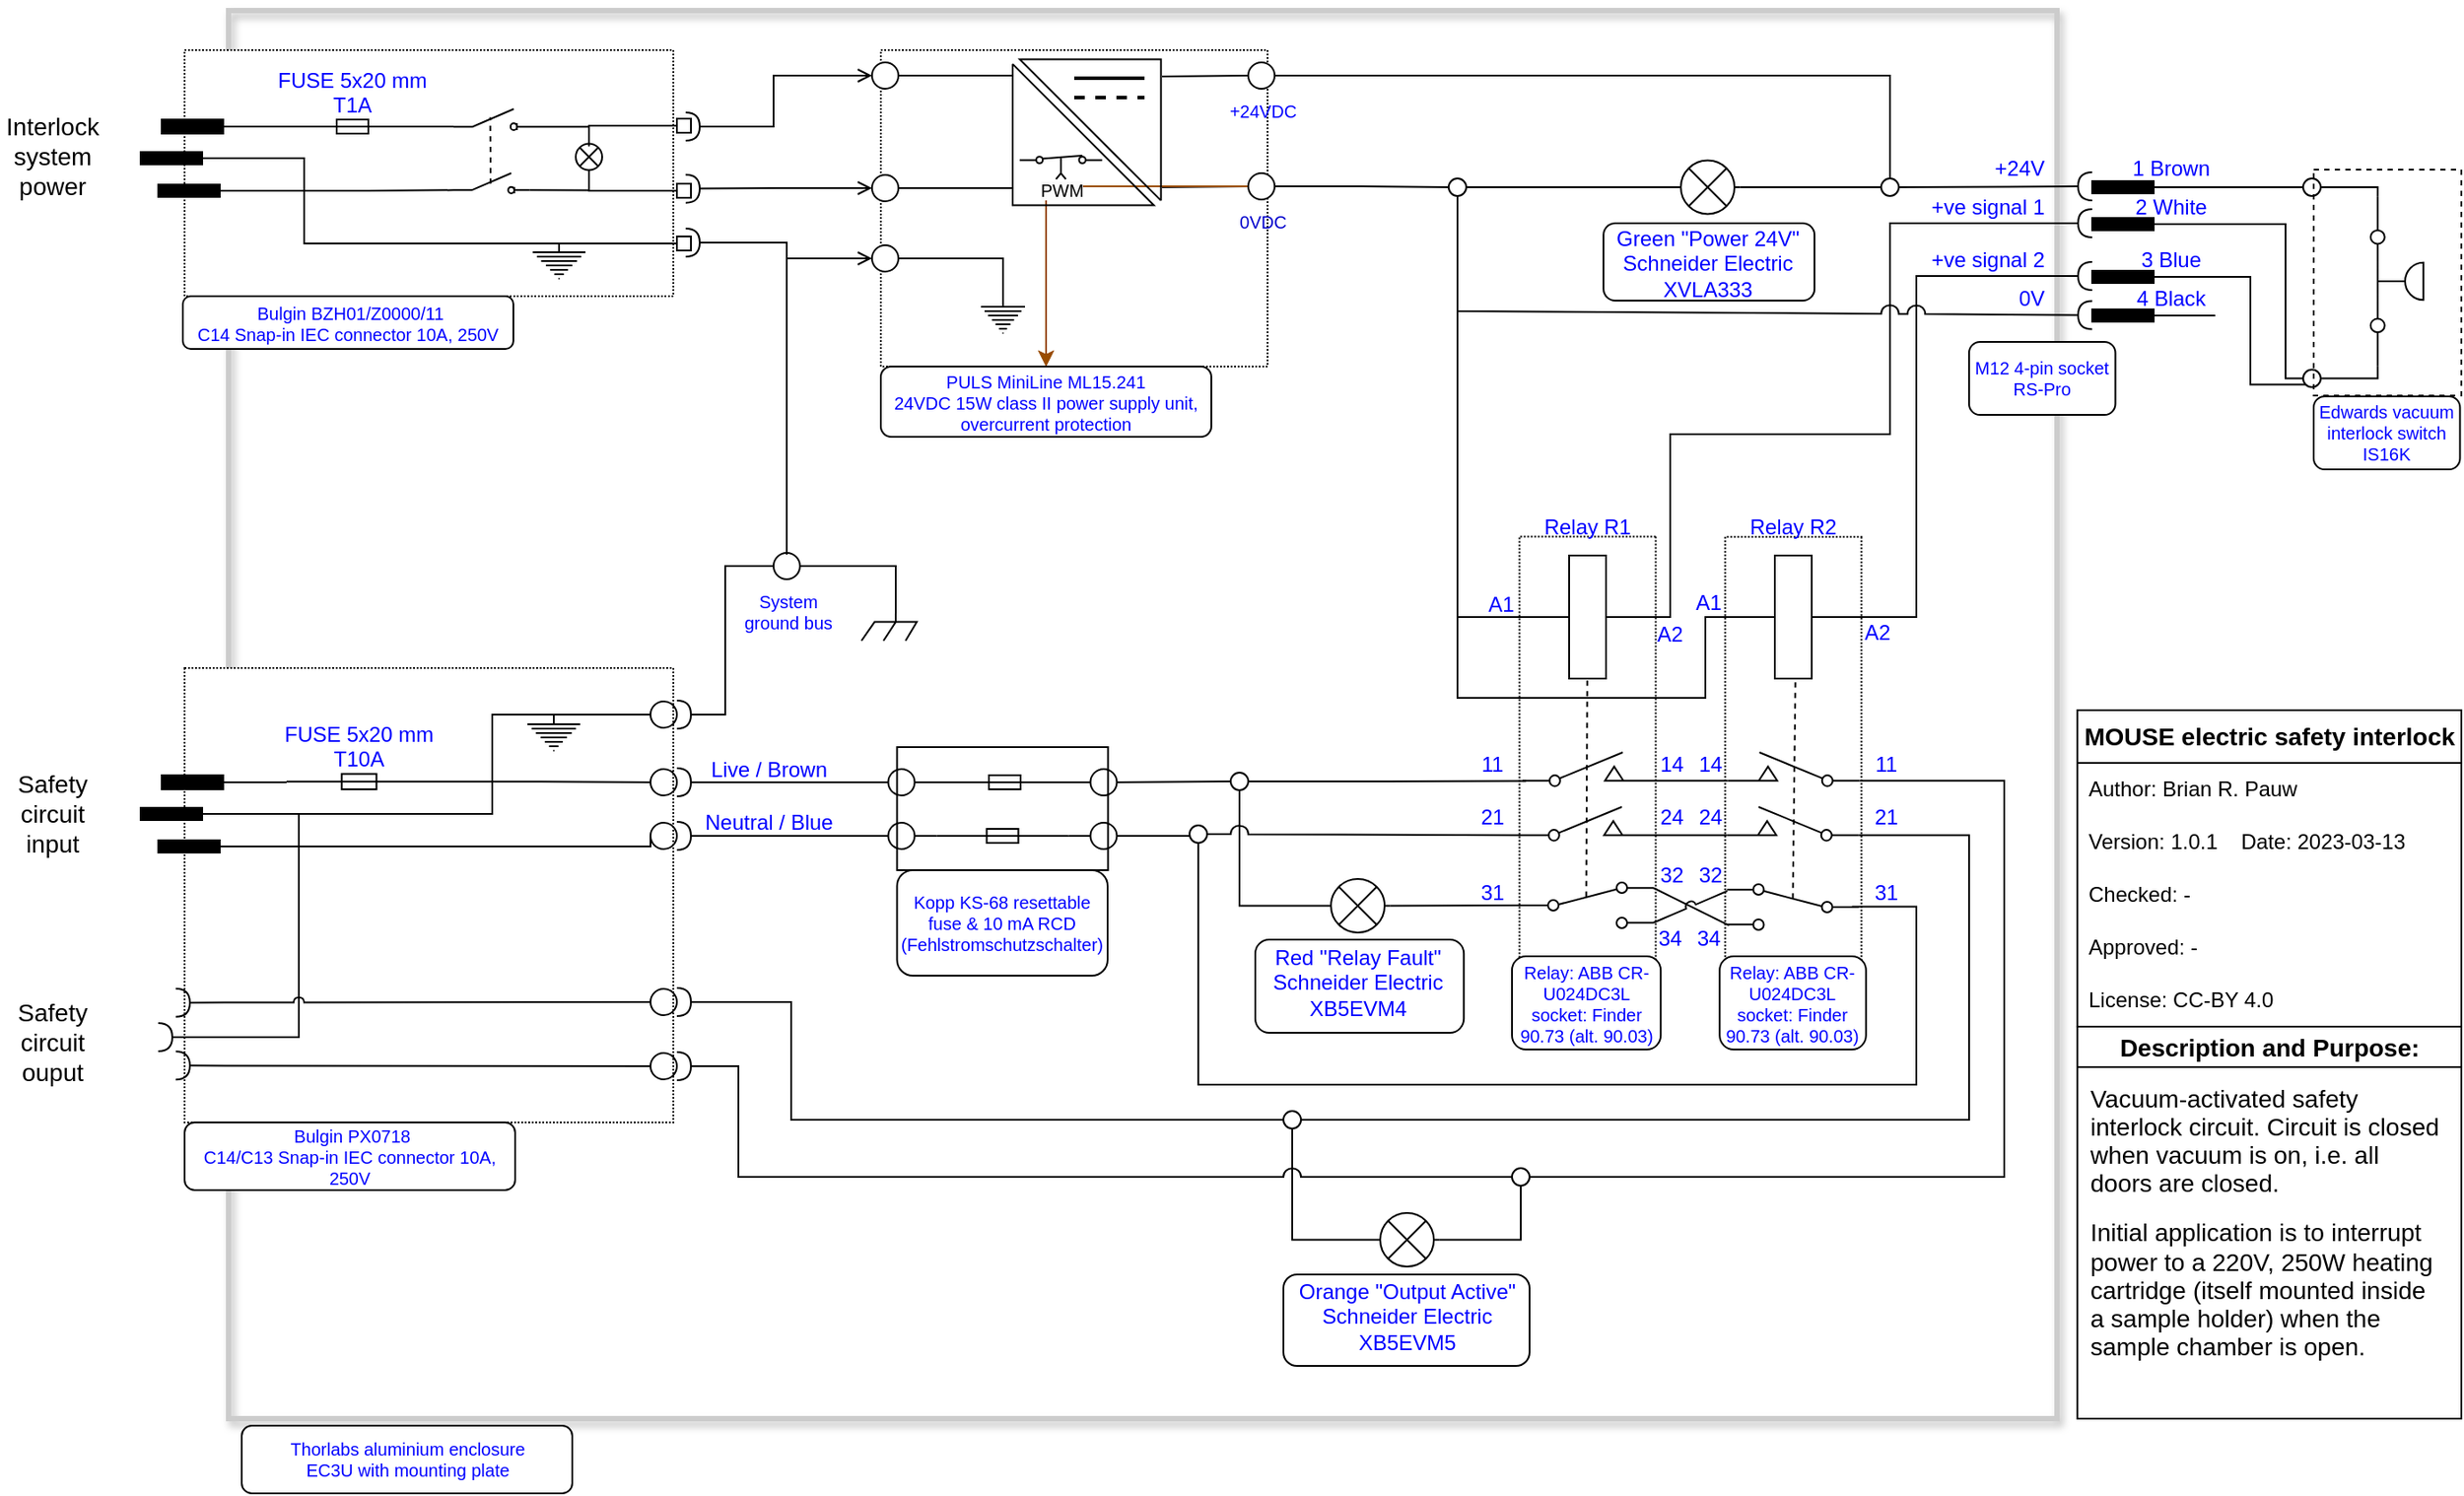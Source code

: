 <mxfile version="20.8.23" type="device"><diagram name="Page-1" id="7e0a89b8-554c-2b80-1dc8-d5c74ca68de4"><mxGraphModel dx="2534" dy="796" grid="1" gridSize="10" guides="1" tooltips="1" connect="1" arrows="1" fold="1" page="1" pageScale="1" pageWidth="1100" pageHeight="850" background="none" math="0" shadow="0"><root><mxCell id="0"/><mxCell id="1" parent="0"/><mxCell id="ckCSVQfEGdRcJk8xVcoI-210" value="" style="rounded=0;whiteSpace=wrap;html=1;strokeColor=#CCCCCC;strokeWidth=3;fontSize=10;fillColor=none;perimeterSpacing=4;shadow=1;glass=0;movable=1;resizable=1;rotatable=1;deletable=1;editable=1;connectable=1;locked=0;" parent="1" vertex="1"><mxGeometry x="70" y="19" width="1040" height="801" as="geometry"/></mxCell><mxCell id="ICg0djw-NJ7w4AId1BVs-18" value="" style="rounded=1;whiteSpace=wrap;html=1;fillColor=default;" parent="1" vertex="1"><mxGeometry x="670" y="738" width="140" height="52" as="geometry"/></mxCell><mxCell id="ICg0djw-NJ7w4AId1BVs-17" value="" style="rounded=1;whiteSpace=wrap;html=1;fillColor=default;" parent="1" vertex="1"><mxGeometry x="654" y="547.5" width="118.62" height="53" as="geometry"/></mxCell><mxCell id="ICg0djw-NJ7w4AId1BVs-16" value="" style="rounded=1;whiteSpace=wrap;html=1;fillColor=default;" parent="1" vertex="1"><mxGeometry x="852.07" y="140" width="120" height="44" as="geometry"/></mxCell><mxCell id="ckCSVQfEGdRcJk8xVcoI-97" value="" style="rounded=0;whiteSpace=wrap;html=1;strokeColor=default;strokeWidth=1;fontSize=10;fillColor=none;dashed=1;" parent="1" vertex="1"><mxGeometry x="1256" y="109.5" width="84" height="128.5" as="geometry"/></mxCell><mxCell id="txQ2n9w6fI8gjTXynblS-5" value="&#10;&#10;" style="shape=mxgraph.electrical.electro-mechanical.pressureActuatedSwitch;aspect=fixed;elSwitchState=on;rotation=-90;" parent="1" vertex="1"><mxGeometry x="1260" y="153" width="96.77" height="40" as="geometry"/></mxCell><mxCell id="ckCSVQfEGdRcJk8xVcoI-107" style="edgeStyle=orthogonalEdgeStyle;rounded=0;jumpStyle=none;orthogonalLoop=1;jettySize=auto;html=1;exitX=1;exitY=0.5;exitDx=0;exitDy=0;exitPerimeter=0;entryX=0;entryY=0.5;entryDx=0;entryDy=0;strokeWidth=1;fontSize=10;startArrow=none;startFill=0;endArrow=none;endFill=0;" parent="1" source="txQ2n9w6fI8gjTXynblS-70" target="txQ2n9w6fI8gjTXynblS-72" edge="1"><mxGeometry relative="1" as="geometry"/></mxCell><mxCell id="txQ2n9w6fI8gjTXynblS-70" value="&lt;font color=&quot;#0000ff&quot;&gt;Green &quot;Power 24V&quot;&lt;br&gt;Schneider Electric&lt;br&gt;XVLA333&lt;/font&gt;" style="pointerEvents=1;verticalLabelPosition=bottom;shadow=0;dashed=0;align=center;html=1;verticalAlign=top;shape=mxgraph.electrical.miscellaneous.light_bulb;strokeColor=#000000;strokeWidth=1;fillColor=none;" parent="1" vertex="1"><mxGeometry x="893.0" y="104.25" width="36.6" height="30.5" as="geometry"/></mxCell><mxCell id="ICg0djw-NJ7w4AId1BVs-4" style="edgeStyle=orthogonalEdgeStyle;rounded=0;orthogonalLoop=1;jettySize=auto;html=1;exitX=1;exitY=0.5;exitDx=0;exitDy=0;endArrow=halfCircle;endFill=0;" parent="1" source="txQ2n9w6fI8gjTXynblS-72" edge="1"><mxGeometry relative="1" as="geometry"><mxPoint x="1130" y="119" as="targetPoint"/></mxGeometry></mxCell><mxCell id="txQ2n9w6fI8gjTXynblS-72" value="" style="ellipse;whiteSpace=wrap;html=1;aspect=fixed;strokeColor=#000000;strokeWidth=1;fillColor=none;" parent="1" vertex="1"><mxGeometry x="1010" y="114.5" width="10" height="10" as="geometry"/></mxCell><mxCell id="ckCSVQfEGdRcJk8xVcoI-108" style="edgeStyle=orthogonalEdgeStyle;rounded=0;jumpStyle=none;orthogonalLoop=1;jettySize=auto;html=1;exitX=1;exitY=0.5;exitDx=0;exitDy=0;entryX=0;entryY=0.5;entryDx=0;entryDy=0;entryPerimeter=0;strokeWidth=1;fontSize=10;startArrow=none;startFill=0;endArrow=none;endFill=0;" parent="1" source="txQ2n9w6fI8gjTXynblS-81" target="txQ2n9w6fI8gjTXynblS-70" edge="1"><mxGeometry relative="1" as="geometry"/></mxCell><mxCell id="txQ2n9w6fI8gjTXynblS-81" value="" style="ellipse;whiteSpace=wrap;html=1;aspect=fixed;strokeColor=#000000;strokeWidth=1;fillColor=none;" parent="1" vertex="1"><mxGeometry x="764" y="114.5" width="10" height="10" as="geometry"/></mxCell><mxCell id="ckCSVQfEGdRcJk8xVcoI-25" value="" style="pointerEvents=1;verticalLabelPosition=bottom;shadow=0;dashed=0;align=center;html=1;verticalAlign=top;shape=mxgraph.electrical.miscellaneous.chassis;rounded=1;strokeColor=default;strokeWidth=1;fontSize=10;fillColor=none;" parent="1" vertex="1"><mxGeometry x="430" y="362" width="31.48" height="15.5" as="geometry"/></mxCell><mxCell id="ckCSVQfEGdRcJk8xVcoI-60" value="" style="group" parent="1" vertex="1" connectable="0"><mxGeometry x="436" y="41.5" width="229" height="220" as="geometry"/></mxCell><mxCell id="ckCSVQfEGdRcJk8xVcoI-45" value="" style="rounded=0;whiteSpace=wrap;html=1;strokeColor=default;strokeWidth=1;fontSize=10;fillColor=none;dashed=1;dashPattern=1 1;" parent="ckCSVQfEGdRcJk8xVcoI-60" vertex="1"><mxGeometry x="5" width="220" height="180" as="geometry"/></mxCell><mxCell id="ckCSVQfEGdRcJk8xVcoI-48" style="edgeStyle=none;rounded=0;jumpStyle=arc;orthogonalLoop=1;jettySize=auto;html=1;entryX=0;entryY=0.5;entryDx=0;entryDy=0;fontSize=10;endArrow=none;endFill=0;" parent="ckCSVQfEGdRcJk8xVcoI-60" target="ckCSVQfEGdRcJk8xVcoI-46" edge="1"><mxGeometry relative="1" as="geometry"><mxPoint x="165" y="15" as="sourcePoint"/></mxGeometry></mxCell><mxCell id="ckCSVQfEGdRcJk8xVcoI-49" style="edgeStyle=none;rounded=0;jumpStyle=arc;orthogonalLoop=1;jettySize=auto;html=1;entryX=0;entryY=0.5;entryDx=0;entryDy=0;fontSize=10;endArrow=none;endFill=0;" parent="ckCSVQfEGdRcJk8xVcoI-60" target="ckCSVQfEGdRcJk8xVcoI-47" edge="1"><mxGeometry relative="1" as="geometry"><mxPoint x="165" y="78" as="sourcePoint"/></mxGeometry></mxCell><mxCell id="ckCSVQfEGdRcJk8xVcoI-30" style="rounded=0;jumpStyle=arc;orthogonalLoop=1;jettySize=auto;html=1;exitX=1;exitY=0.5;exitDx=0;exitDy=0;entryX=1;entryY=0;entryDx=0;entryDy=0;entryPerimeter=0;fontSize=10;endArrow=none;endFill=0;" parent="ckCSVQfEGdRcJk8xVcoI-60" source="ckCSVQfEGdRcJk8xVcoI-27" edge="1"><mxGeometry relative="1" as="geometry"><mxPoint x="80" y="14.5" as="targetPoint"/></mxGeometry></mxCell><mxCell id="ckCSVQfEGdRcJk8xVcoI-27" value="" style="verticalLabelPosition=bottom;shadow=0;dashed=0;align=center;html=1;verticalAlign=top;strokeWidth=1;shape=ellipse;perimeter=ellipsePerimeter;rounded=1;strokeColor=default;fontSize=10;fillColor=default;" parent="ckCSVQfEGdRcJk8xVcoI-60" vertex="1"><mxGeometry y="7" width="15" height="15" as="geometry"/></mxCell><mxCell id="ckCSVQfEGdRcJk8xVcoI-32" style="rounded=0;jumpStyle=arc;orthogonalLoop=1;jettySize=auto;html=1;exitX=1;exitY=0.5;exitDx=0;exitDy=0;entryX=0;entryY=0;entryDx=0;entryDy=0;entryPerimeter=0;fontSize=10;endArrow=none;endFill=0;" parent="ckCSVQfEGdRcJk8xVcoI-60" source="ckCSVQfEGdRcJk8xVcoI-31" edge="1"><mxGeometry relative="1" as="geometry"><mxPoint x="80" y="78.5" as="targetPoint"/></mxGeometry></mxCell><mxCell id="ckCSVQfEGdRcJk8xVcoI-31" value="" style="verticalLabelPosition=bottom;shadow=0;dashed=0;align=center;html=1;verticalAlign=top;strokeWidth=1;shape=ellipse;perimeter=ellipsePerimeter;rounded=1;strokeColor=default;fontSize=10;fillColor=default;" parent="ckCSVQfEGdRcJk8xVcoI-60" vertex="1"><mxGeometry y="71" width="15" height="15" as="geometry"/></mxCell><mxCell id="ckCSVQfEGdRcJk8xVcoI-33" value="" style="verticalLabelPosition=bottom;shadow=0;dashed=0;align=center;html=1;verticalAlign=top;strokeWidth=1;shape=ellipse;perimeter=ellipsePerimeter;rounded=1;strokeColor=default;fontSize=10;fillColor=default;" parent="ckCSVQfEGdRcJk8xVcoI-60" vertex="1"><mxGeometry y="111" width="15" height="15" as="geometry"/></mxCell><mxCell id="ckCSVQfEGdRcJk8xVcoI-34" value="" style="pointerEvents=1;verticalLabelPosition=bottom;shadow=0;dashed=0;align=center;html=1;verticalAlign=top;shape=mxgraph.electrical.signal_sources.protective_earth;rounded=1;strokeColor=default;strokeWidth=1;fontSize=10;fillColor=none;" parent="ckCSVQfEGdRcJk8xVcoI-60" vertex="1"><mxGeometry x="62" y="141" width="25" height="20" as="geometry"/></mxCell><mxCell id="ckCSVQfEGdRcJk8xVcoI-35" style="edgeStyle=orthogonalEdgeStyle;rounded=0;jumpStyle=arc;orthogonalLoop=1;jettySize=auto;html=1;exitX=1;exitY=0.5;exitDx=0;exitDy=0;entryX=0.5;entryY=0;entryDx=0;entryDy=0;entryPerimeter=0;fontSize=10;endArrow=none;endFill=0;" parent="ckCSVQfEGdRcJk8xVcoI-60" source="ckCSVQfEGdRcJk8xVcoI-33" target="ckCSVQfEGdRcJk8xVcoI-34" edge="1"><mxGeometry relative="1" as="geometry"/></mxCell><mxCell id="ckCSVQfEGdRcJk8xVcoI-46" value="&lt;font color=&quot;#0000ff&quot;&gt;+24VDC&lt;/font&gt;" style="verticalLabelPosition=bottom;shadow=0;dashed=0;align=center;html=1;verticalAlign=top;strokeWidth=1;shape=ellipse;perimeter=ellipsePerimeter;rounded=1;strokeColor=default;fontSize=10;fillColor=default;" parent="ckCSVQfEGdRcJk8xVcoI-60" vertex="1"><mxGeometry x="214" y="7" width="15" height="15" as="geometry"/></mxCell><mxCell id="ojI98hlRGIgSmtG-94-0-5" value="" style="edgeStyle=orthogonalEdgeStyle;rounded=0;orthogonalLoop=1;jettySize=auto;html=1;strokeColor=#994C00;fontColor=#0000FF;" parent="ckCSVQfEGdRcJk8xVcoI-60" source="ckCSVQfEGdRcJk8xVcoI-47" target="ckCSVQfEGdRcJk8xVcoI-50" edge="1"><mxGeometry relative="1" as="geometry"/></mxCell><mxCell id="ojI98hlRGIgSmtG-94-0-6" value="" style="edgeStyle=orthogonalEdgeStyle;rounded=0;orthogonalLoop=1;jettySize=auto;html=1;strokeColor=#994C00;fontColor=#0000FF;" parent="ckCSVQfEGdRcJk8xVcoI-60" source="ckCSVQfEGdRcJk8xVcoI-47" target="ckCSVQfEGdRcJk8xVcoI-50" edge="1"><mxGeometry relative="1" as="geometry"/></mxCell><mxCell id="ckCSVQfEGdRcJk8xVcoI-47" value="&lt;font color=&quot;#0000cc&quot;&gt;0VDC&lt;/font&gt;" style="verticalLabelPosition=bottom;shadow=0;dashed=0;align=center;html=1;verticalAlign=top;strokeWidth=1;shape=ellipse;perimeter=ellipsePerimeter;rounded=1;strokeColor=default;fontSize=10;fillColor=default;" parent="ckCSVQfEGdRcJk8xVcoI-60" vertex="1"><mxGeometry x="214" y="70" width="15" height="15" as="geometry"/></mxCell><mxCell id="ckCSVQfEGdRcJk8xVcoI-50" value="&lt;font color=&quot;#0000ff&quot;&gt;PULS MiniLine ML15.241 &lt;br&gt;24VDC 15W class II power supply unit, &lt;br&gt;overcurrent protection&lt;/font&gt;" style="text;html=1;strokeColor=default;fillColor=none;align=center;verticalAlign=middle;whiteSpace=wrap;rounded=1;fontSize=10;strokeWidth=1;" parent="ckCSVQfEGdRcJk8xVcoI-60" vertex="1"><mxGeometry x="5" y="180" width="188" height="40" as="geometry"/></mxCell><mxCell id="ckCSVQfEGdRcJk8xVcoI-55" value="" style="group" parent="ckCSVQfEGdRcJk8xVcoI-60" vertex="1" connectable="0"><mxGeometry x="80" y="5.25" width="84.34" height="83" as="geometry"/></mxCell><mxCell id="ckCSVQfEGdRcJk8xVcoI-52" value="" style="endArrow=none;html=1;rounded=0;fontSize=10;jumpStyle=none;" parent="ckCSVQfEGdRcJk8xVcoI-55" edge="1"><mxGeometry width="50" height="50" relative="1" as="geometry"><mxPoint y="2.677" as="sourcePoint"/><mxPoint y="2.677" as="targetPoint"/><Array as="points"><mxPoint x="80.324" y="83"/><mxPoint y="83"/></Array></mxGeometry></mxCell><mxCell id="ckCSVQfEGdRcJk8xVcoI-53" value="" style="endArrow=none;html=1;rounded=0;fontSize=10;jumpStyle=none;" parent="ckCSVQfEGdRcJk8xVcoI-55" edge="1"><mxGeometry width="50" height="50" relative="1" as="geometry"><mxPoint x="84.34" y="80.323" as="sourcePoint"/><mxPoint x="84.34" y="80.323" as="targetPoint"/><Array as="points"><mxPoint x="4.016"/><mxPoint x="84.34"/></Array></mxGeometry></mxCell><mxCell id="ckCSVQfEGdRcJk8xVcoI-56" value="" style="endArrow=none;html=1;rounded=0;fontSize=10;jumpStyle=none;strokeWidth=2;" parent="ckCSVQfEGdRcJk8xVcoI-55" edge="1"><mxGeometry width="50" height="50" relative="1" as="geometry"><mxPoint x="35" y="10.75" as="sourcePoint"/><mxPoint x="75" y="10.75" as="targetPoint"/></mxGeometry></mxCell><mxCell id="ckCSVQfEGdRcJk8xVcoI-57" value="" style="endArrow=none;html=1;rounded=0;fontSize=10;jumpStyle=none;dashed=1;strokeWidth=2;" parent="ckCSVQfEGdRcJk8xVcoI-55" edge="1"><mxGeometry width="50" height="50" relative="1" as="geometry"><mxPoint x="35" y="21.75" as="sourcePoint"/><mxPoint x="75" y="21.75" as="targetPoint"/></mxGeometry></mxCell><mxCell id="ckCSVQfEGdRcJk8xVcoI-58" value="" style="pointerEvents=1;verticalLabelPosition=bottom;shadow=0;dashed=0;align=center;html=1;verticalAlign=top;shape=mxgraph.electrical.electro-mechanical.timeDelaySwitch;elSwitchState=on;rounded=1;strokeColor=default;strokeWidth=1;fontSize=10;fillColor=default;" parent="ckCSVQfEGdRcJk8xVcoI-60" vertex="1"><mxGeometry x="84" y="60" width="46.88" height="20" as="geometry"/></mxCell><mxCell id="ckCSVQfEGdRcJk8xVcoI-59" value="&lt;span style=&quot;color: rgb(0, 0, 0); font-family: Helvetica; font-size: 10px; font-style: normal; font-variant-ligatures: normal; font-variant-caps: normal; font-weight: 400; letter-spacing: normal; orphans: 2; text-align: center; text-indent: 0px; text-transform: none; widows: 2; word-spacing: 0px; -webkit-text-stroke-width: 0px; background-color: rgb(251, 251, 251); text-decoration-thickness: initial; text-decoration-style: initial; text-decoration-color: initial; float: none; display: inline !important;&quot;&gt;PWM&lt;/span&gt;" style="text;whiteSpace=wrap;html=1;fontSize=10;" parent="ckCSVQfEGdRcJk8xVcoI-60" vertex="1"><mxGeometry x="94" y="67.5" width="31" height="22.5" as="geometry"/></mxCell><mxCell id="ckCSVQfEGdRcJk8xVcoI-61" value="" style="group;fillColor=default;" parent="1" vertex="1" connectable="0"><mxGeometry x="20" y="41.5" width="303" height="170" as="geometry"/></mxCell><mxCell id="ckCSVQfEGdRcJk8xVcoI-23" value="" style="rounded=0;whiteSpace=wrap;html=1;fillColor=none;dashed=1;dashPattern=1 1;" parent="ckCSVQfEGdRcJk8xVcoI-61" vertex="1"><mxGeometry x="25" width="278" height="140" as="geometry"/></mxCell><mxCell id="ckCSVQfEGdRcJk8xVcoI-19" style="edgeStyle=none;rounded=0;orthogonalLoop=1;jettySize=auto;html=1;exitX=1;exitY=0.5;exitDx=0;exitDy=0;exitPerimeter=0;endArrow=box;endFill=0;" parent="ckCSVQfEGdRcJk8xVcoI-61" edge="1"><mxGeometry relative="1" as="geometry"><mxPoint x="313" y="43" as="targetPoint"/><mxPoint x="255" y="54.75" as="sourcePoint"/><Array as="points"><mxPoint x="255" y="43"/></Array></mxGeometry></mxCell><mxCell id="txQ2n9w6fI8gjTXynblS-42" value="" style="pointerEvents=1;verticalLabelPosition=bottom;shadow=0;dashed=0;align=center;html=1;verticalAlign=top;shape=mxgraph.electrical.miscellaneous.light_bulb;strokeColor=#000000;strokeWidth=1;fillColor=none;rotation=-90;" parent="ckCSVQfEGdRcJk8xVcoI-61" vertex="1"><mxGeometry x="246" y="53.25" width="18" height="15" as="geometry"/></mxCell><mxCell id="ckCSVQfEGdRcJk8xVcoI-4" value="" style="verticalLabelPosition=bottom;shadow=0;dashed=0;align=center;fillColor=strokeColor;html=1;verticalAlign=top;strokeWidth=1;shape=mxgraph.electrical.miscellaneous.mf_contact_2;rotation=-180;" parent="ckCSVQfEGdRcJk8xVcoI-61" vertex="1"><mxGeometry x="12" y="39.5" width="70" height="8" as="geometry"/></mxCell><mxCell id="ckCSVQfEGdRcJk8xVcoI-5" value="" style="verticalLabelPosition=bottom;shadow=0;dashed=0;align=center;fillColor=strokeColor;html=1;verticalAlign=top;strokeWidth=1;shape=mxgraph.electrical.miscellaneous.mf_contact_2;rotation=-180;" parent="ckCSVQfEGdRcJk8xVcoI-61" vertex="1"><mxGeometry y="58" width="70" height="7" as="geometry"/></mxCell><mxCell id="ckCSVQfEGdRcJk8xVcoI-6" value="" style="verticalLabelPosition=bottom;shadow=0;dashed=0;align=center;fillColor=strokeColor;html=1;verticalAlign=top;strokeWidth=1;shape=mxgraph.electrical.miscellaneous.mf_contact_2;rotation=-180;" parent="ckCSVQfEGdRcJk8xVcoI-61" vertex="1"><mxGeometry x="10" y="76.5" width="70" height="7" as="geometry"/></mxCell><mxCell id="txQ2n9w6fI8gjTXynblS-2" value="FUSE 5x20 mm&#10;T1A&#10;&#10;" style="shape=mxgraph.electrical.electro-mechanical.fuse2;aspect=fixed;elSwitchState=on;fontColor=#0000FF;" parent="ckCSVQfEGdRcJk8xVcoI-61" vertex="1"><mxGeometry x="83" y="27.5" width="75" height="20" as="geometry"/></mxCell><mxCell id="ckCSVQfEGdRcJk8xVcoI-7" value="" style="edgeStyle=orthogonalEdgeStyle;rounded=0;jumpStyle=arc;orthogonalLoop=1;jettySize=auto;html=1;exitX=0;exitY=0.5;exitDx=0;exitDy=0;exitPerimeter=0;entryX=0;entryY=0.8;entryDx=0;entryDy=0;endArrow=none;endFill=0;" parent="ckCSVQfEGdRcJk8xVcoI-61" source="ckCSVQfEGdRcJk8xVcoI-4" target="txQ2n9w6fI8gjTXynblS-2" edge="1"><mxGeometry relative="1" as="geometry"><mxPoint x="-16" y="46.5" as="sourcePoint"/><mxPoint x="163" y="49.6" as="targetPoint"/></mxGeometry></mxCell><mxCell id="ckCSVQfEGdRcJk8xVcoI-15" style="edgeStyle=orthogonalEdgeStyle;rounded=0;orthogonalLoop=1;jettySize=auto;html=1;exitX=1;exitY=0.84;exitDx=0;exitDy=0;entryX=1;entryY=0.5;entryDx=0;entryDy=0;entryPerimeter=0;endArrow=none;endFill=0;" parent="ckCSVQfEGdRcJk8xVcoI-61" source="ckCSVQfEGdRcJk8xVcoI-10" target="txQ2n9w6fI8gjTXynblS-42" edge="1"><mxGeometry relative="1" as="geometry"/></mxCell><mxCell id="ckCSVQfEGdRcJk8xVcoI-10" value="" style="shape=mxgraph.electrical.electro-mechanical.switchDisconnector;aspect=fixed;elSwitchState=off;" parent="ckCSVQfEGdRcJk8xVcoI-61" vertex="1"><mxGeometry x="178" y="33.5" width="45" height="12" as="geometry"/></mxCell><mxCell id="ckCSVQfEGdRcJk8xVcoI-13" style="edgeStyle=orthogonalEdgeStyle;rounded=0;orthogonalLoop=1;jettySize=auto;html=1;exitX=1;exitY=0.8;exitDx=0;exitDy=0;entryX=0;entryY=0.84;entryDx=0;entryDy=0;endArrow=none;endFill=0;" parent="ckCSVQfEGdRcJk8xVcoI-61" source="txQ2n9w6fI8gjTXynblS-2" target="ckCSVQfEGdRcJk8xVcoI-10" edge="1"><mxGeometry relative="1" as="geometry"/></mxCell><mxCell id="ckCSVQfEGdRcJk8xVcoI-14" style="edgeStyle=orthogonalEdgeStyle;rounded=0;orthogonalLoop=1;jettySize=auto;html=1;exitX=1;exitY=0.84;exitDx=0;exitDy=0;entryX=0;entryY=0.5;entryDx=0;entryDy=0;entryPerimeter=0;endArrow=none;endFill=0;" parent="ckCSVQfEGdRcJk8xVcoI-61" source="ckCSVQfEGdRcJk8xVcoI-11" target="txQ2n9w6fI8gjTXynblS-42" edge="1"><mxGeometry relative="1" as="geometry"/></mxCell><mxCell id="ckCSVQfEGdRcJk8xVcoI-11" value="" style="shape=mxgraph.electrical.electro-mechanical.switchDisconnector;aspect=fixed;elSwitchState=off;" parent="ckCSVQfEGdRcJk8xVcoI-61" vertex="1"><mxGeometry x="178" y="70" width="43.13" height="11.5" as="geometry"/></mxCell><mxCell id="ckCSVQfEGdRcJk8xVcoI-16" value="" style="endArrow=none;dashed=1;html=1;rounded=0;entryX=0.463;entryY=0.395;entryDx=0;entryDy=0;entryPerimeter=0;orthogonal=0;" parent="ckCSVQfEGdRcJk8xVcoI-61" target="ckCSVQfEGdRcJk8xVcoI-10" edge="1"><mxGeometry width="50" height="50" relative="1" as="geometry"><mxPoint x="199" y="76" as="sourcePoint"/><mxPoint x="193" y="220" as="targetPoint"/><Array as="points"><mxPoint x="199" y="60"/></Array></mxGeometry></mxCell><mxCell id="ckCSVQfEGdRcJk8xVcoI-20" style="edgeStyle=none;rounded=0;orthogonalLoop=1;jettySize=auto;html=1;endArrow=box;endFill=0;exitX=0.024;exitY=0.5;exitDx=0;exitDy=0;exitPerimeter=0;" parent="ckCSVQfEGdRcJk8xVcoI-61" source="txQ2n9w6fI8gjTXynblS-42" edge="1"><mxGeometry x="0.197" y="36" relative="1" as="geometry"><mxPoint x="313" y="80" as="targetPoint"/><mxPoint x="255" y="70" as="sourcePoint"/><Array as="points"><mxPoint x="255" y="80"/></Array><mxPoint y="1" as="offset"/></mxGeometry></mxCell><mxCell id="ckCSVQfEGdRcJk8xVcoI-22" style="edgeStyle=orthogonalEdgeStyle;rounded=0;orthogonalLoop=1;jettySize=auto;html=1;exitX=0;exitY=0.5;exitDx=0;exitDy=0;exitPerimeter=0;endArrow=box;endFill=0;jumpStyle=arc;" parent="ckCSVQfEGdRcJk8xVcoI-61" source="ckCSVQfEGdRcJk8xVcoI-5" edge="1"><mxGeometry relative="1" as="geometry"><mxPoint x="313" y="110" as="targetPoint"/><Array as="points"><mxPoint x="93" y="62"/><mxPoint x="93" y="110"/></Array></mxGeometry></mxCell><mxCell id="ckCSVQfEGdRcJk8xVcoI-24" value="&lt;font color=&quot;#0000ff&quot;&gt;&amp;nbsp;Bulgin BZH01/Z0000/11&lt;br style=&quot;font-size: 10px;&quot;&gt;C14 Snap-in IEC connector 10A, 250V&lt;/font&gt;" style="text;html=1;strokeColor=default;fillColor=default;align=center;verticalAlign=middle;whiteSpace=wrap;rounded=1;fontSize=10;strokeWidth=1;" parent="ckCSVQfEGdRcJk8xVcoI-61" vertex="1"><mxGeometry x="24" y="140" width="188" height="30" as="geometry"/></mxCell><mxCell id="ckCSVQfEGdRcJk8xVcoI-26" value="" style="pointerEvents=1;verticalLabelPosition=bottom;shadow=0;dashed=0;align=center;html=1;verticalAlign=top;shape=mxgraph.electrical.signal_sources.protective_earth;rounded=1;strokeColor=default;strokeWidth=1;fontSize=10;fillColor=none;" parent="ckCSVQfEGdRcJk8xVcoI-61" vertex="1"><mxGeometry x="223" y="110" width="30" height="20" as="geometry"/></mxCell><mxCell id="ckCSVQfEGdRcJk8xVcoI-12" style="edgeStyle=orthogonalEdgeStyle;rounded=0;orthogonalLoop=1;jettySize=auto;html=1;exitX=0;exitY=0.5;exitDx=0;exitDy=0;exitPerimeter=0;entryX=0;entryY=0.84;entryDx=0;entryDy=0;endArrow=none;endFill=0;" parent="ckCSVQfEGdRcJk8xVcoI-61" source="ckCSVQfEGdRcJk8xVcoI-6" target="ckCSVQfEGdRcJk8xVcoI-11" edge="1"><mxGeometry relative="1" as="geometry"/></mxCell><mxCell id="ckCSVQfEGdRcJk8xVcoI-64" style="edgeStyle=orthogonalEdgeStyle;rounded=0;jumpStyle=none;orthogonalLoop=1;jettySize=auto;html=1;exitX=0;exitY=0.5;exitDx=0;exitDy=0;strokeWidth=1;fontSize=10;startArrow=open;startFill=0;endArrow=halfCircle;endFill=0;" parent="1" source="ckCSVQfEGdRcJk8xVcoI-31" edge="1"><mxGeometry relative="1" as="geometry"><mxPoint x="330" y="120.333" as="targetPoint"/></mxGeometry></mxCell><mxCell id="ckCSVQfEGdRcJk8xVcoI-65" style="edgeStyle=orthogonalEdgeStyle;rounded=0;jumpStyle=none;orthogonalLoop=1;jettySize=auto;html=1;exitX=0;exitY=0.5;exitDx=0;exitDy=0;strokeWidth=1;fontSize=10;startArrow=open;startFill=0;endArrow=halfCircle;endFill=0;" parent="1" source="ckCSVQfEGdRcJk8xVcoI-27" edge="1"><mxGeometry relative="1" as="geometry"><mxPoint x="330" y="85" as="targetPoint"/><mxPoint x="430" y="51" as="sourcePoint"/><Array as="points"><mxPoint x="380" y="56"/><mxPoint x="380" y="85"/></Array></mxGeometry></mxCell><mxCell id="txQ2n9w6fI8gjTXynblS-62" value="" style="rounded=0;whiteSpace=wrap;html=1;dashed=1;strokeColor=#000000;strokeWidth=1;fillColor=none;rotation=90;dashPattern=1 1;" parent="1" vertex="1"><mxGeometry x="720.5" y="402.01" width="245.02" height="77.5" as="geometry"/></mxCell><mxCell id="txQ2n9w6fI8gjTXynblS-61" value="" style="rounded=0;whiteSpace=wrap;html=1;dashed=1;strokeColor=#000000;strokeWidth=1;fillColor=none;rotation=90;dashPattern=1 1;" parent="1" vertex="1"><mxGeometry x="839.63" y="400.01" width="240.77" height="77.5" as="geometry"/></mxCell><mxCell id="ckCSVQfEGdRcJk8xVcoI-115" style="edgeStyle=orthogonalEdgeStyle;rounded=0;jumpStyle=none;orthogonalLoop=1;jettySize=auto;html=1;exitX=0.5;exitY=1;exitDx=0;exitDy=0;exitPerimeter=0;strokeWidth=1;fontSize=10;startArrow=none;startFill=0;endArrow=none;endFill=0;entryX=0.5;entryY=1;entryDx=0;entryDy=0;" parent="1" source="txQ2n9w6fI8gjTXynblS-3" edge="1"><mxGeometry relative="1" as="geometry"><mxPoint x="769" y="240.25" as="targetPoint"/><Array as="points"><mxPoint x="910" y="364"/><mxPoint x="910" y="410"/><mxPoint x="769" y="410"/></Array><mxPoint x="916.5" y="364" as="sourcePoint"/></mxGeometry></mxCell><mxCell id="txQ2n9w6fI8gjTXynblS-3" value="" style="pointerEvents=1;verticalLabelPosition=bottom;shadow=0;dashed=0;align=center;html=1;verticalAlign=top;shape=mxgraph.electrical.electro-mechanical.relay_coil;rotation=90;" parent="1" vertex="1"><mxGeometry x="925" y="346.5" width="70" height="35" as="geometry"/></mxCell><mxCell id="ckCSVQfEGdRcJk8xVcoI-114" style="edgeStyle=orthogonalEdgeStyle;rounded=0;jumpStyle=none;orthogonalLoop=1;jettySize=auto;html=1;exitX=0.5;exitY=1;exitDx=0;exitDy=0;exitPerimeter=0;strokeWidth=1;fontSize=10;startArrow=none;startFill=0;endArrow=none;endFill=0;entryX=0.5;entryY=1;entryDx=0;entryDy=0;" parent="1" source="txQ2n9w6fI8gjTXynblS-23" target="txQ2n9w6fI8gjTXynblS-81" edge="1"><mxGeometry relative="1" as="geometry"><mxPoint x="769" y="230" as="targetPoint"/><mxPoint x="799.5" y="364" as="sourcePoint"/></mxGeometry></mxCell><mxCell id="txQ2n9w6fI8gjTXynblS-23" value="" style="pointerEvents=1;verticalLabelPosition=bottom;shadow=0;dashed=0;align=center;html=1;verticalAlign=top;shape=mxgraph.electrical.electro-mechanical.relay_coil;rotation=90;" parent="1" vertex="1"><mxGeometry x="808" y="346.5" width="70" height="35" as="geometry"/></mxCell><mxCell id="ckCSVQfEGdRcJk8xVcoI-113" style="edgeStyle=orthogonalEdgeStyle;rounded=0;jumpStyle=none;orthogonalLoop=1;jettySize=auto;html=1;entryX=0.5;entryY=0;entryDx=0;entryDy=0;entryPerimeter=0;strokeWidth=1;fontSize=10;startArrow=halfCircle;startFill=0;endArrow=none;endFill=0;" parent="1" edge="1"><mxGeometry relative="1" as="geometry"><Array as="points"><mxPoint x="1015" y="140"/><mxPoint x="1015" y="260"/><mxPoint x="890" y="260"/><mxPoint x="890" y="364"/></Array><mxPoint x="1130" y="140" as="sourcePoint"/><mxPoint x="860.5" y="364" as="targetPoint"/></mxGeometry></mxCell><mxCell id="ICg0djw-NJ7w4AId1BVs-5" style="edgeStyle=orthogonalEdgeStyle;rounded=0;orthogonalLoop=1;jettySize=auto;html=1;endArrow=halfCircle;endFill=0;exitX=0.5;exitY=0;exitDx=0;exitDy=0;exitPerimeter=0;" parent="1" source="txQ2n9w6fI8gjTXynblS-3" edge="1"><mxGeometry relative="1" as="geometry"><mxPoint x="1130" y="170" as="targetPoint"/><Array as="points"><mxPoint x="1030" y="364"/><mxPoint x="1030" y="170"/></Array><mxPoint x="1038" y="270" as="sourcePoint"/></mxGeometry></mxCell><mxCell id="ckCSVQfEGdRcJk8xVcoI-208" style="edgeStyle=orthogonalEdgeStyle;rounded=0;jumpStyle=arc;orthogonalLoop=1;jettySize=auto;html=1;exitX=1;exitY=0.5;exitDx=0;exitDy=0;entryX=1;entryY=0.1;entryDx=0;entryDy=0;strokeWidth=1;fontSize=10;startArrow=none;startFill=0;endArrow=none;endFill=0;" parent="1" source="ckCSVQfEGdRcJk8xVcoI-94" target="txQ2n9w6fI8gjTXynblS-5" edge="1"><mxGeometry relative="1" as="geometry"/></mxCell><mxCell id="ckCSVQfEGdRcJk8xVcoI-94" value="" style="ellipse;whiteSpace=wrap;html=1;aspect=fixed;strokeColor=#000000;strokeWidth=1;fillColor=none;" parent="1" vertex="1"><mxGeometry x="1250" y="114.5" width="10" height="10" as="geometry"/></mxCell><mxCell id="ckCSVQfEGdRcJk8xVcoI-99" style="edgeStyle=orthogonalEdgeStyle;rounded=0;jumpStyle=none;orthogonalLoop=1;jettySize=auto;html=1;exitX=1;exitY=0.5;exitDx=0;exitDy=0;entryX=0;entryY=0.1;entryDx=0;entryDy=0;strokeWidth=1;fontSize=10;startArrow=none;startFill=0;endArrow=none;endFill=0;" parent="1" source="ckCSVQfEGdRcJk8xVcoI-95" target="txQ2n9w6fI8gjTXynblS-5" edge="1"><mxGeometry relative="1" as="geometry"/></mxCell><mxCell id="ckCSVQfEGdRcJk8xVcoI-95" value="" style="ellipse;whiteSpace=wrap;html=1;aspect=fixed;strokeColor=#000000;strokeWidth=1;fillColor=none;" parent="1" vertex="1"><mxGeometry x="1250" y="223.25" width="10" height="10" as="geometry"/></mxCell><mxCell id="ckCSVQfEGdRcJk8xVcoI-100" value="&lt;font color=&quot;#0000ff&quot;&gt;Edwards vacuum interlock switch&lt;br&gt;IS16K&lt;/font&gt;" style="rounded=1;whiteSpace=wrap;html=1;strokeColor=default;strokeWidth=1;fontSize=10;fillColor=none;" parent="1" vertex="1"><mxGeometry x="1256" y="238.5" width="83.23" height="41.5" as="geometry"/></mxCell><mxCell id="ckCSVQfEGdRcJk8xVcoI-104" style="edgeStyle=orthogonalEdgeStyle;rounded=0;jumpStyle=none;orthogonalLoop=1;jettySize=auto;html=1;exitX=1;exitY=0.5;exitDx=0;exitDy=0;entryX=0;entryY=0.5;entryDx=0;entryDy=0;strokeWidth=1;fontSize=10;startArrow=none;startFill=0;endArrow=none;endFill=0;" parent="1" source="ckCSVQfEGdRcJk8xVcoI-47" target="txQ2n9w6fI8gjTXynblS-81" edge="1"><mxGeometry relative="1" as="geometry"/></mxCell><mxCell id="ckCSVQfEGdRcJk8xVcoI-105" style="edgeStyle=orthogonalEdgeStyle;rounded=0;jumpStyle=none;orthogonalLoop=1;jettySize=auto;html=1;exitX=1;exitY=0.5;exitDx=0;exitDy=0;entryX=0.5;entryY=0;entryDx=0;entryDy=0;strokeWidth=1;fontSize=10;startArrow=none;startFill=0;endArrow=none;endFill=0;" parent="1" source="ckCSVQfEGdRcJk8xVcoI-46" target="txQ2n9w6fI8gjTXynblS-72" edge="1"><mxGeometry relative="1" as="geometry"/></mxCell><mxCell id="ckCSVQfEGdRcJk8xVcoI-131" style="edgeStyle=orthogonalEdgeStyle;rounded=0;jumpStyle=none;orthogonalLoop=1;jettySize=auto;html=1;exitX=1;exitY=0.62;exitDx=0;exitDy=0;entryX=0;entryY=0.62;entryDx=0;entryDy=0;strokeWidth=1;fontSize=10;startArrow=none;startFill=0;endArrow=none;endFill=0;" parent="1" source="ckCSVQfEGdRcJk8xVcoI-121" target="ckCSVQfEGdRcJk8xVcoI-126" edge="1"><mxGeometry relative="1" as="geometry"/></mxCell><mxCell id="ckCSVQfEGdRcJk8xVcoI-121" value="" style="pointerEvents=1;verticalLabelPosition=bottom;shadow=0;dashed=0;align=center;html=1;verticalAlign=top;shape=mxgraph.electrical.electro-mechanical.springReturn3;elSwitchState=off;rounded=1;strokeColor=default;strokeWidth=1;fontSize=10;fillColor=none;" parent="1" vertex="1"><mxGeometry x="806" y="441" width="75" height="26" as="geometry"/></mxCell><mxCell id="ckCSVQfEGdRcJk8xVcoI-132" style="edgeStyle=orthogonalEdgeStyle;rounded=0;jumpStyle=none;orthogonalLoop=1;jettySize=auto;html=1;exitX=1;exitY=0.62;exitDx=0;exitDy=0;entryX=0;entryY=0.62;entryDx=0;entryDy=0;strokeWidth=1;fontSize=10;startArrow=none;startFill=0;endArrow=none;endFill=0;" parent="1" source="ckCSVQfEGdRcJk8xVcoI-122" target="ckCSVQfEGdRcJk8xVcoI-127" edge="1"><mxGeometry relative="1" as="geometry"/></mxCell><mxCell id="ckCSVQfEGdRcJk8xVcoI-122" value="" style="pointerEvents=1;verticalLabelPosition=bottom;shadow=0;dashed=0;align=center;html=1;verticalAlign=top;shape=mxgraph.electrical.electro-mechanical.springReturn3;elSwitchState=off;rounded=1;strokeColor=default;strokeWidth=1;fontSize=10;fillColor=none;" parent="1" vertex="1"><mxGeometry x="805.5" y="472" width="75" height="26" as="geometry"/></mxCell><mxCell id="ckCSVQfEGdRcJk8xVcoI-133" style="rounded=0;jumpStyle=arc;orthogonalLoop=1;jettySize=auto;html=1;exitX=1;exitY=0.12;exitDx=0;exitDy=0;strokeWidth=1;fontSize=10;startArrow=none;startFill=0;endArrow=none;endFill=0;entryX=0.984;entryY=0.902;entryDx=0;entryDy=0;entryPerimeter=0;" parent="1" source="ckCSVQfEGdRcJk8xVcoI-123" target="ckCSVQfEGdRcJk8xVcoI-128" edge="1"><mxGeometry relative="1" as="geometry"><mxPoint x="920" y="537" as="targetPoint"/></mxGeometry></mxCell><mxCell id="ckCSVQfEGdRcJk8xVcoI-134" style="rounded=0;jumpStyle=arc;orthogonalLoop=1;jettySize=auto;html=1;exitX=1;exitY=0.88;exitDx=0;exitDy=0;entryX=0.997;entryY=0.148;entryDx=0;entryDy=0;entryPerimeter=0;strokeWidth=1;fontSize=10;startArrow=none;startFill=0;endArrow=none;endFill=0;" parent="1" source="ckCSVQfEGdRcJk8xVcoI-123" target="ckCSVQfEGdRcJk8xVcoI-128" edge="1"><mxGeometry relative="1" as="geometry"/></mxCell><mxCell id="ckCSVQfEGdRcJk8xVcoI-199" style="edgeStyle=orthogonalEdgeStyle;rounded=0;jumpStyle=arc;orthogonalLoop=1;jettySize=auto;html=1;exitX=0;exitY=0.5;exitDx=0;exitDy=0;entryX=1;entryY=0.5;entryDx=0;entryDy=0;entryPerimeter=0;strokeWidth=1;fontSize=10;startArrow=none;startFill=0;endArrow=none;endFill=0;" parent="1" source="ckCSVQfEGdRcJk8xVcoI-123" target="ckCSVQfEGdRcJk8xVcoI-198" edge="1"><mxGeometry relative="1" as="geometry"/></mxCell><mxCell id="ckCSVQfEGdRcJk8xVcoI-123" value="" style="shape=mxgraph.electrical.electro-mechanical.twoWaySwitch;aspect=fixed;elSwitchState=2;rounded=1;strokeColor=default;strokeWidth=1;fontSize=10;fillColor=none;" parent="1" vertex="1"><mxGeometry x="805.5" y="515" width="75" height="26" as="geometry"/></mxCell><mxCell id="ckCSVQfEGdRcJk8xVcoI-125" value="" style="endArrow=none;dashed=1;html=1;rounded=0;orthogonal=0;exitX=0.49;exitY=0.314;exitDx=0;exitDy=0;exitPerimeter=0;" parent="1" source="ckCSVQfEGdRcJk8xVcoI-123" target="txQ2n9w6fI8gjTXynblS-23" edge="1"><mxGeometry width="50" height="50" relative="1" as="geometry"><mxPoint x="843" y="520" as="sourcePoint"/><mxPoint x="842.884" y="449" as="targetPoint"/><Array as="points"/></mxGeometry></mxCell><mxCell id="ckCSVQfEGdRcJk8xVcoI-126" value="" style="pointerEvents=1;verticalLabelPosition=bottom;shadow=0;dashed=0;align=center;html=1;verticalAlign=top;shape=mxgraph.electrical.electro-mechanical.springReturn3;elSwitchState=off;rounded=1;strokeColor=default;strokeWidth=1;fontSize=10;fillColor=none;flipH=1;" parent="1" vertex="1"><mxGeometry x="922.75" y="441" width="75" height="26" as="geometry"/></mxCell><mxCell id="ckCSVQfEGdRcJk8xVcoI-127" value="" style="pointerEvents=1;verticalLabelPosition=bottom;shadow=0;dashed=0;align=center;html=1;verticalAlign=top;shape=mxgraph.electrical.electro-mechanical.springReturn3;elSwitchState=off;rounded=1;strokeColor=default;strokeWidth=1;fontSize=10;fillColor=none;flipH=1;" parent="1" vertex="1"><mxGeometry x="922.25" y="472" width="75" height="26" as="geometry"/></mxCell><mxCell id="ckCSVQfEGdRcJk8xVcoI-128" value="" style="shape=mxgraph.electrical.electro-mechanical.twoWaySwitch;aspect=fixed;elSwitchState=2;rounded=1;strokeColor=default;strokeWidth=1;fontSize=10;fillColor=none;flipH=1;flipV=0;" parent="1" vertex="1"><mxGeometry x="922.25" y="516" width="75" height="26" as="geometry"/></mxCell><mxCell id="ckCSVQfEGdRcJk8xVcoI-129" value="" style="endArrow=none;dashed=1;html=1;rounded=0;orthogonal=0;exitX=0.5;exitY=0.314;exitDx=0;exitDy=0;exitPerimeter=0;entryX=1.021;entryY=0.465;entryDx=0;entryDy=0;entryPerimeter=0;" parent="1" source="ckCSVQfEGdRcJk8xVcoI-128" target="txQ2n9w6fI8gjTXynblS-3" edge="1"><mxGeometry width="50" height="50" relative="1" as="geometry"><mxPoint x="959.165" y="587.0" as="sourcePoint"/><mxPoint x="959.86" y="449" as="targetPoint"/><Array as="points"/></mxGeometry></mxCell><mxCell id="ckCSVQfEGdRcJk8xVcoI-156" value="" style="rounded=0;whiteSpace=wrap;html=1;fillColor=default;dashed=1;dashPattern=1 1;" parent="1" vertex="1"><mxGeometry x="45" y="393" width="278" height="258.5" as="geometry"/></mxCell><mxCell id="ckCSVQfEGdRcJk8xVcoI-159" value="" style="verticalLabelPosition=bottom;shadow=0;dashed=0;align=center;fillColor=strokeColor;html=1;verticalAlign=top;strokeWidth=1;shape=mxgraph.electrical.miscellaneous.mf_contact_2;rotation=-180;" parent="1" vertex="1"><mxGeometry x="32" y="454" width="70" height="8" as="geometry"/></mxCell><mxCell id="ckCSVQfEGdRcJk8xVcoI-178" style="edgeStyle=orthogonalEdgeStyle;rounded=0;jumpStyle=arc;orthogonalLoop=1;jettySize=auto;html=1;exitX=0;exitY=0.5;exitDx=0;exitDy=0;exitPerimeter=0;entryX=0;entryY=0.5;entryDx=0;entryDy=0;strokeWidth=1;fontSize=10;startArrow=none;startFill=0;endArrow=none;endFill=0;" parent="1" source="ckCSVQfEGdRcJk8xVcoI-160" target="ckCSVQfEGdRcJk8xVcoI-177" edge="1"><mxGeometry relative="1" as="geometry"><Array as="points"><mxPoint x="220" y="476"/><mxPoint x="220" y="420"/></Array></mxGeometry></mxCell><mxCell id="ckCSVQfEGdRcJk8xVcoI-192" style="edgeStyle=orthogonalEdgeStyle;rounded=0;jumpStyle=arc;orthogonalLoop=1;jettySize=auto;html=1;exitX=0;exitY=0.5;exitDx=0;exitDy=0;exitPerimeter=0;strokeWidth=1;fontSize=10;startArrow=none;startFill=0;endArrow=halfCircle;endFill=0;" parent="1" source="ckCSVQfEGdRcJk8xVcoI-160" edge="1"><mxGeometry relative="1" as="geometry"><mxPoint x="30" y="603" as="targetPoint"/><Array as="points"><mxPoint x="110" y="476"/><mxPoint x="110" y="603"/></Array></mxGeometry></mxCell><mxCell id="ckCSVQfEGdRcJk8xVcoI-160" value="" style="verticalLabelPosition=bottom;shadow=0;dashed=0;align=center;fillColor=strokeColor;html=1;verticalAlign=top;strokeWidth=1;shape=mxgraph.electrical.miscellaneous.mf_contact_2;rotation=-180;" parent="1" vertex="1"><mxGeometry x="20" y="472.5" width="70" height="7" as="geometry"/></mxCell><mxCell id="ckCSVQfEGdRcJk8xVcoI-161" value="" style="verticalLabelPosition=bottom;shadow=0;dashed=0;align=center;fillColor=strokeColor;html=1;verticalAlign=top;strokeWidth=1;shape=mxgraph.electrical.miscellaneous.mf_contact_2;rotation=-180;" parent="1" vertex="1"><mxGeometry x="30" y="491" width="70" height="7" as="geometry"/></mxCell><mxCell id="ckCSVQfEGdRcJk8xVcoI-162" value="FUSE 5x20 mm&#10;T10A&#10;&#10;" style="shape=mxgraph.electrical.electro-mechanical.fuse2;aspect=fixed;elSwitchState=on;fontColor=#0000FF;" parent="1" vertex="1"><mxGeometry x="103" y="440" width="82.5" height="22" as="geometry"/></mxCell><mxCell id="ckCSVQfEGdRcJk8xVcoI-163" value="" style="edgeStyle=orthogonalEdgeStyle;rounded=0;jumpStyle=arc;orthogonalLoop=1;jettySize=auto;html=1;exitX=0;exitY=0.5;exitDx=0;exitDy=0;exitPerimeter=0;entryX=0;entryY=0.8;entryDx=0;entryDy=0;endArrow=none;endFill=0;" parent="1" source="ckCSVQfEGdRcJk8xVcoI-159" target="ckCSVQfEGdRcJk8xVcoI-162" edge="1"><mxGeometry relative="1" as="geometry"><mxPoint x="4" y="461" as="sourcePoint"/><mxPoint x="183" y="464.1" as="targetPoint"/></mxGeometry></mxCell><mxCell id="ckCSVQfEGdRcJk8xVcoI-166" style="edgeStyle=orthogonalEdgeStyle;rounded=0;orthogonalLoop=1;jettySize=auto;html=1;exitX=1;exitY=0.8;exitDx=0;exitDy=0;entryX=0;entryY=0.5;entryDx=0;entryDy=0;endArrow=none;endFill=0;" parent="1" source="ckCSVQfEGdRcJk8xVcoI-162" target="ckCSVQfEGdRcJk8xVcoI-175" edge="1"><mxGeometry relative="1" as="geometry"><mxPoint x="198" y="458.08" as="targetPoint"/></mxGeometry></mxCell><mxCell id="ckCSVQfEGdRcJk8xVcoI-172" value="&lt;font color=&quot;#0000ff&quot;&gt;&amp;nbsp;Bulgin PX0718&lt;br style=&quot;font-size: 10px;&quot;&gt;C14/C13 Snap-in IEC connector 10A, 250V&lt;/font&gt;" style="text;html=1;strokeColor=default;fillColor=default;align=center;verticalAlign=middle;whiteSpace=wrap;rounded=1;fontSize=10;strokeWidth=1;" parent="1" vertex="1"><mxGeometry x="45" y="651.5" width="188" height="38.5" as="geometry"/></mxCell><mxCell id="ckCSVQfEGdRcJk8xVcoI-173" value="" style="pointerEvents=1;verticalLabelPosition=bottom;shadow=0;dashed=0;align=center;html=1;verticalAlign=top;shape=mxgraph.electrical.signal_sources.protective_earth;rounded=1;strokeColor=default;strokeWidth=1;fontSize=10;fillColor=none;" parent="1" vertex="1"><mxGeometry x="240" y="420" width="30" height="20" as="geometry"/></mxCell><mxCell id="ckCSVQfEGdRcJk8xVcoI-174" style="edgeStyle=orthogonalEdgeStyle;rounded=0;orthogonalLoop=1;jettySize=auto;html=1;exitX=0;exitY=0.5;exitDx=0;exitDy=0;exitPerimeter=0;entryX=0;entryY=0.5;entryDx=0;entryDy=0;endArrow=none;endFill=0;" parent="1" source="ckCSVQfEGdRcJk8xVcoI-161" target="ckCSVQfEGdRcJk8xVcoI-176" edge="1"><mxGeometry relative="1" as="geometry"><mxPoint x="198" y="494.16" as="targetPoint"/><Array as="points"><mxPoint x="310" y="495"/></Array></mxGeometry></mxCell><mxCell id="ckCSVQfEGdRcJk8xVcoI-215" style="edgeStyle=orthogonalEdgeStyle;rounded=0;jumpStyle=arc;orthogonalLoop=1;jettySize=auto;html=1;exitX=1;exitY=0.5;exitDx=0;exitDy=0;entryX=0;entryY=0.5;entryDx=0;entryDy=0;strokeWidth=1;fontSize=10;startArrow=halfCircle;startFill=0;endArrow=none;endFill=0;" parent="1" source="ckCSVQfEGdRcJk8xVcoI-175" target="ckCSVQfEGdRcJk8xVcoI-213" edge="1"><mxGeometry relative="1" as="geometry"/></mxCell><mxCell id="ckCSVQfEGdRcJk8xVcoI-175" value="" style="verticalLabelPosition=bottom;shadow=0;dashed=0;align=center;html=1;verticalAlign=top;strokeWidth=1;shape=ellipse;perimeter=ellipsePerimeter;rounded=1;strokeColor=default;fontSize=10;fillColor=none;" parent="1" vertex="1"><mxGeometry x="310" y="450.5" width="15" height="15" as="geometry"/></mxCell><mxCell id="ckCSVQfEGdRcJk8xVcoI-216" style="edgeStyle=orthogonalEdgeStyle;rounded=0;jumpStyle=arc;orthogonalLoop=1;jettySize=auto;html=1;exitX=1;exitY=0.5;exitDx=0;exitDy=0;entryX=0;entryY=0.5;entryDx=0;entryDy=0;strokeWidth=1;fontSize=10;startArrow=halfCircle;startFill=0;endArrow=none;endFill=0;" parent="1" source="ckCSVQfEGdRcJk8xVcoI-176" target="ckCSVQfEGdRcJk8xVcoI-214" edge="1"><mxGeometry relative="1" as="geometry"/></mxCell><mxCell id="ckCSVQfEGdRcJk8xVcoI-176" value="" style="verticalLabelPosition=bottom;shadow=0;dashed=0;align=center;html=1;verticalAlign=top;strokeWidth=1;shape=ellipse;perimeter=ellipsePerimeter;rounded=1;strokeColor=default;fontSize=10;fillColor=none;" parent="1" vertex="1"><mxGeometry x="310" y="481" width="15" height="15" as="geometry"/></mxCell><mxCell id="ckCSVQfEGdRcJk8xVcoI-177" value="" style="verticalLabelPosition=bottom;shadow=0;dashed=0;align=center;html=1;verticalAlign=top;strokeWidth=1;shape=ellipse;perimeter=ellipsePerimeter;rounded=1;strokeColor=default;fontSize=10;fillColor=none;" parent="1" vertex="1"><mxGeometry x="310" y="412" width="15" height="15" as="geometry"/></mxCell><mxCell id="ckCSVQfEGdRcJk8xVcoI-190" style="edgeStyle=orthogonalEdgeStyle;rounded=0;jumpStyle=arc;orthogonalLoop=1;jettySize=auto;html=1;exitX=0;exitY=0.5;exitDx=0;exitDy=0;strokeWidth=1;fontSize=10;startArrow=none;startFill=0;endArrow=halfCircle;endFill=0;" parent="1" source="ckCSVQfEGdRcJk8xVcoI-179" edge="1"><mxGeometry relative="1" as="geometry"><mxPoint x="40" y="583.333" as="targetPoint"/></mxGeometry></mxCell><mxCell id="ckCSVQfEGdRcJk8xVcoI-195" style="edgeStyle=orthogonalEdgeStyle;rounded=0;jumpStyle=arc;orthogonalLoop=1;jettySize=auto;html=1;exitX=1;exitY=0.5;exitDx=0;exitDy=0;entryX=1;entryY=0.62;entryDx=0;entryDy=0;strokeWidth=1;fontSize=10;startArrow=none;startFill=0;endArrow=none;endFill=0;" parent="1" source="CDq13vAF_M1vVDfkKoGK-6" target="ckCSVQfEGdRcJk8xVcoI-126" edge="1"><mxGeometry relative="1" as="geometry"><Array as="points"><mxPoint x="1080" y="683"/><mxPoint x="1080" y="457"/></Array></mxGeometry></mxCell><mxCell id="ckCSVQfEGdRcJk8xVcoI-196" style="edgeStyle=orthogonalEdgeStyle;rounded=0;jumpStyle=arc;orthogonalLoop=1;jettySize=auto;html=1;exitX=1;exitY=0.5;exitDx=0;exitDy=0;entryX=1;entryY=0.62;entryDx=0;entryDy=0;strokeWidth=1;fontSize=10;startArrow=none;startFill=0;endArrow=none;endFill=0;" parent="1" source="CDq13vAF_M1vVDfkKoGK-2" target="ckCSVQfEGdRcJk8xVcoI-127" edge="1"><mxGeometry relative="1" as="geometry"><Array as="points"><mxPoint x="680" y="650"/><mxPoint x="1060" y="650"/><mxPoint x="1060" y="488"/></Array></mxGeometry></mxCell><mxCell id="CDq13vAF_M1vVDfkKoGK-5" style="edgeStyle=orthogonalEdgeStyle;rounded=0;orthogonalLoop=1;jettySize=auto;html=1;exitX=1;exitY=0.5;exitDx=0;exitDy=0;entryX=0;entryY=0.5;entryDx=0;entryDy=0;endArrow=none;endFill=0;startArrow=halfCircle;startFill=0;" parent="1" source="ckCSVQfEGdRcJk8xVcoI-179" target="CDq13vAF_M1vVDfkKoGK-2" edge="1"><mxGeometry relative="1" as="geometry"><Array as="points"><mxPoint x="390" y="583"/><mxPoint x="390" y="650"/><mxPoint x="670" y="650"/></Array></mxGeometry></mxCell><mxCell id="ckCSVQfEGdRcJk8xVcoI-179" value="" style="verticalLabelPosition=bottom;shadow=0;dashed=0;align=center;html=1;verticalAlign=top;strokeWidth=1;shape=ellipse;perimeter=ellipsePerimeter;rounded=1;strokeColor=default;fontSize=10;fillColor=none;" parent="1" vertex="1"><mxGeometry x="310" y="575.5" width="15" height="15" as="geometry"/></mxCell><mxCell id="ckCSVQfEGdRcJk8xVcoI-191" style="edgeStyle=orthogonalEdgeStyle;rounded=0;jumpStyle=arc;orthogonalLoop=1;jettySize=auto;html=1;exitX=0;exitY=0.5;exitDx=0;exitDy=0;strokeWidth=1;fontSize=10;startArrow=none;startFill=0;endArrow=halfCircle;endFill=0;" parent="1" source="ckCSVQfEGdRcJk8xVcoI-180" edge="1"><mxGeometry relative="1" as="geometry"><mxPoint x="40" y="619.167" as="targetPoint"/></mxGeometry></mxCell><mxCell id="ckCSVQfEGdRcJk8xVcoI-180" value="" style="verticalLabelPosition=bottom;shadow=0;dashed=0;align=center;html=1;verticalAlign=top;strokeWidth=1;shape=ellipse;perimeter=ellipsePerimeter;rounded=1;strokeColor=default;fontSize=10;fillColor=none;" parent="1" vertex="1"><mxGeometry x="310" y="612" width="15" height="15" as="geometry"/></mxCell><mxCell id="ckCSVQfEGdRcJk8xVcoI-185" style="edgeStyle=orthogonalEdgeStyle;rounded=0;jumpStyle=arc;orthogonalLoop=1;jettySize=auto;html=1;exitX=1;exitY=0.5;exitDx=0;exitDy=0;entryX=0.62;entryY=0;entryDx=0;entryDy=0;entryPerimeter=0;strokeWidth=1;fontSize=10;startArrow=none;startFill=0;endArrow=none;endFill=0;" parent="1" source="ckCSVQfEGdRcJk8xVcoI-184" target="ckCSVQfEGdRcJk8xVcoI-25" edge="1"><mxGeometry relative="1" as="geometry"/></mxCell><mxCell id="ckCSVQfEGdRcJk8xVcoI-186" style="edgeStyle=orthogonalEdgeStyle;rounded=0;jumpStyle=arc;orthogonalLoop=1;jettySize=auto;html=1;exitX=0.5;exitY=0;exitDx=0;exitDy=0;strokeWidth=1;fontSize=10;startArrow=none;startFill=0;endArrow=halfCircle;endFill=0;" parent="1" edge="1"><mxGeometry relative="1" as="geometry"><mxPoint x="330" y="151" as="targetPoint"/><mxPoint x="387.5" y="328.5" as="sourcePoint"/><Array as="points"><mxPoint x="388" y="151"/></Array></mxGeometry></mxCell><mxCell id="ckCSVQfEGdRcJk8xVcoI-189" style="edgeStyle=orthogonalEdgeStyle;rounded=0;jumpStyle=arc;orthogonalLoop=1;jettySize=auto;html=1;exitX=0;exitY=0.5;exitDx=0;exitDy=0;entryX=1;entryY=0.5;entryDx=0;entryDy=0;strokeWidth=1;fontSize=10;startArrow=none;startFill=0;endArrow=halfCircle;endFill=0;" parent="1" source="ckCSVQfEGdRcJk8xVcoI-184" target="ckCSVQfEGdRcJk8xVcoI-177" edge="1"><mxGeometry relative="1" as="geometry"/></mxCell><mxCell id="ckCSVQfEGdRcJk8xVcoI-184" value="&lt;font color=&quot;#0000ff&quot;&gt;System &lt;br&gt;ground bus&lt;/font&gt;" style="verticalLabelPosition=bottom;shadow=0;dashed=0;align=center;html=1;verticalAlign=top;strokeWidth=1;shape=ellipse;perimeter=ellipsePerimeter;rounded=1;strokeColor=default;fontSize=10;fillColor=none;" parent="1" vertex="1"><mxGeometry x="380" y="327.5" width="15" height="15" as="geometry"/></mxCell><mxCell id="ckCSVQfEGdRcJk8xVcoI-187" style="edgeStyle=orthogonalEdgeStyle;rounded=0;jumpStyle=none;orthogonalLoop=1;jettySize=auto;html=1;exitX=0;exitY=0.5;exitDx=0;exitDy=0;entryX=0.5;entryY=0;entryDx=0;entryDy=0;strokeWidth=1;fontSize=10;startArrow=open;startFill=0;endArrow=none;endFill=0;" parent="1" source="ckCSVQfEGdRcJk8xVcoI-33" target="ckCSVQfEGdRcJk8xVcoI-184" edge="1"><mxGeometry relative="1" as="geometry"/></mxCell><mxCell id="ckCSVQfEGdRcJk8xVcoI-198" value="&lt;font color=&quot;#0000ff&quot;&gt;Red &quot;Relay Fault&quot;&lt;br&gt;Schneider Electric&lt;br&gt;XB5EVM4&lt;/font&gt;" style="pointerEvents=1;verticalLabelPosition=bottom;shadow=0;dashed=0;align=center;html=1;verticalAlign=top;shape=mxgraph.electrical.miscellaneous.light_bulb;strokeColor=#000000;strokeWidth=1;fillColor=none;" parent="1" vertex="1"><mxGeometry x="694.0" y="513" width="36.6" height="30.5" as="geometry"/></mxCell><mxCell id="ckCSVQfEGdRcJk8xVcoI-205" style="edgeStyle=orthogonalEdgeStyle;rounded=0;jumpStyle=none;orthogonalLoop=1;jettySize=auto;html=1;exitX=1;exitY=0.5;exitDx=0;exitDy=0;entryX=0.026;entryY=0.627;entryDx=0;entryDy=0;entryPerimeter=0;strokeWidth=1;fontSize=10;startArrow=none;startFill=0;endArrow=none;endFill=0;" parent="1" source="ckCSVQfEGdRcJk8xVcoI-203" target="ckCSVQfEGdRcJk8xVcoI-121" edge="1"><mxGeometry relative="1" as="geometry"/></mxCell><mxCell id="ckCSVQfEGdRcJk8xVcoI-206" style="edgeStyle=orthogonalEdgeStyle;rounded=0;jumpStyle=arc;orthogonalLoop=1;jettySize=auto;html=1;exitX=0.5;exitY=1;exitDx=0;exitDy=0;entryX=0;entryY=0.5;entryDx=0;entryDy=0;entryPerimeter=0;strokeWidth=1;fontSize=10;startArrow=none;startFill=0;endArrow=none;endFill=0;" parent="1" source="ckCSVQfEGdRcJk8xVcoI-203" target="ckCSVQfEGdRcJk8xVcoI-198" edge="1"><mxGeometry relative="1" as="geometry"/></mxCell><mxCell id="ckCSVQfEGdRcJk8xVcoI-203" value="" style="verticalLabelPosition=bottom;shadow=0;dashed=0;align=center;html=1;verticalAlign=top;strokeWidth=1;shape=ellipse;perimeter=ellipsePerimeter;rounded=1;dashPattern=1 1;strokeColor=default;fontSize=10;fillColor=none;" parent="1" vertex="1"><mxGeometry x="640" y="452.5" width="10" height="10" as="geometry"/></mxCell><mxCell id="ckCSVQfEGdRcJk8xVcoI-211" value="&lt;font color=&quot;#0000ff&quot;&gt;Thorlabs aluminium enclosure&lt;br&gt;EC3U with mounting plate&lt;/font&gt;" style="text;html=1;strokeColor=default;fillColor=default;align=center;verticalAlign=middle;whiteSpace=wrap;rounded=1;fontSize=10;strokeWidth=1;" parent="1" vertex="1"><mxGeometry x="77.5" y="824" width="188" height="38.5" as="geometry"/></mxCell><mxCell id="ckCSVQfEGdRcJk8xVcoI-220" style="edgeStyle=orthogonalEdgeStyle;rounded=0;jumpStyle=arc;orthogonalLoop=1;jettySize=auto;html=1;exitX=1;exitY=0.5;exitDx=0;exitDy=0;entryX=0;entryY=0.5;entryDx=0;entryDy=0;strokeWidth=1;fontSize=10;startArrow=none;startFill=0;endArrow=none;endFill=0;" parent="1" source="ckCSVQfEGdRcJk8xVcoI-218" target="ckCSVQfEGdRcJk8xVcoI-203" edge="1"><mxGeometry relative="1" as="geometry"/></mxCell><mxCell id="ckCSVQfEGdRcJk8xVcoI-221" style="edgeStyle=orthogonalEdgeStyle;rounded=0;jumpStyle=arc;orthogonalLoop=1;jettySize=auto;html=1;exitX=1;exitY=0.5;exitDx=0;exitDy=0;entryX=0;entryY=0.62;entryDx=0;entryDy=0;strokeWidth=1;fontSize=10;startArrow=none;startFill=0;endArrow=none;endFill=0;jumpSize=10;" parent="1" source="ICg0djw-NJ7w4AId1BVs-33" target="ckCSVQfEGdRcJk8xVcoI-122" edge="1"><mxGeometry relative="1" as="geometry"/></mxCell><mxCell id="ckCSVQfEGdRcJk8xVcoI-229" value="" style="group" parent="1" vertex="1" connectable="0"><mxGeometry x="445.24" y="438" width="130" height="130" as="geometry"/></mxCell><mxCell id="ckCSVQfEGdRcJk8xVcoI-212" value="" style="rounded=0;whiteSpace=wrap;html=1;shadow=0;glass=0;sketch=0;strokeColor=#000000;strokeWidth=1;fontSize=10;fillColor=none;" parent="ckCSVQfEGdRcJk8xVcoI-229" vertex="1"><mxGeometry x="5" width="120" height="70" as="geometry"/></mxCell><mxCell id="ckCSVQfEGdRcJk8xVcoI-213" value="" style="verticalLabelPosition=bottom;shadow=0;dashed=0;align=center;html=1;verticalAlign=top;strokeWidth=1;shape=ellipse;perimeter=ellipsePerimeter;rounded=1;strokeColor=default;fontSize=10;fillColor=none;" parent="ckCSVQfEGdRcJk8xVcoI-229" vertex="1"><mxGeometry y="12.5" width="15" height="15" as="geometry"/></mxCell><mxCell id="ckCSVQfEGdRcJk8xVcoI-214" value="" style="verticalLabelPosition=bottom;shadow=0;dashed=0;align=center;html=1;verticalAlign=top;strokeWidth=1;shape=ellipse;perimeter=ellipsePerimeter;rounded=1;strokeColor=default;fontSize=10;fillColor=none;" parent="ckCSVQfEGdRcJk8xVcoI-229" vertex="1"><mxGeometry y="43" width="15" height="15" as="geometry"/></mxCell><mxCell id="ckCSVQfEGdRcJk8xVcoI-218" value="" style="verticalLabelPosition=bottom;shadow=0;dashed=0;align=center;html=1;verticalAlign=top;strokeWidth=1;shape=ellipse;perimeter=ellipsePerimeter;rounded=1;strokeColor=default;fontSize=10;fillColor=none;" parent="ckCSVQfEGdRcJk8xVcoI-229" vertex="1"><mxGeometry x="115" y="12.5" width="15" height="15" as="geometry"/></mxCell><mxCell id="ckCSVQfEGdRcJk8xVcoI-219" value="" style="verticalLabelPosition=bottom;shadow=0;dashed=0;align=center;html=1;verticalAlign=top;strokeWidth=1;shape=ellipse;perimeter=ellipsePerimeter;rounded=1;strokeColor=default;fontSize=10;fillColor=none;" parent="ckCSVQfEGdRcJk8xVcoI-229" vertex="1"><mxGeometry x="115" y="43" width="15" height="15" as="geometry"/></mxCell><mxCell id="ckCSVQfEGdRcJk8xVcoI-227" style="edgeStyle=orthogonalEdgeStyle;rounded=0;jumpStyle=arc;orthogonalLoop=1;jettySize=auto;html=1;exitX=1;exitY=0.8;exitDx=0;exitDy=0;entryX=0;entryY=0.5;entryDx=0;entryDy=0;strokeWidth=1;fontSize=10;startArrow=none;startFill=0;endArrow=none;endFill=0;" parent="ckCSVQfEGdRcJk8xVcoI-229" source="ckCSVQfEGdRcJk8xVcoI-222" target="ckCSVQfEGdRcJk8xVcoI-218" edge="1"><mxGeometry relative="1" as="geometry"/></mxCell><mxCell id="ckCSVQfEGdRcJk8xVcoI-222" value="" style="shape=mxgraph.electrical.electro-mechanical.fuse2;aspect=fixed;elSwitchState=on;rounded=0;shadow=0;glass=0;sketch=0;strokeColor=#000000;strokeWidth=1;fontSize=10;fillColor=none;" parent="ckCSVQfEGdRcJk8xVcoI-229" vertex="1"><mxGeometry x="28.76" y="4" width="75" height="20" as="geometry"/></mxCell><mxCell id="ckCSVQfEGdRcJk8xVcoI-224" style="edgeStyle=orthogonalEdgeStyle;rounded=0;jumpStyle=arc;orthogonalLoop=1;jettySize=auto;html=1;exitX=1;exitY=0.5;exitDx=0;exitDy=0;entryX=0;entryY=0.8;entryDx=0;entryDy=0;strokeWidth=1;fontSize=10;startArrow=none;startFill=0;endArrow=none;endFill=0;" parent="ckCSVQfEGdRcJk8xVcoI-229" source="ckCSVQfEGdRcJk8xVcoI-213" target="ckCSVQfEGdRcJk8xVcoI-222" edge="1"><mxGeometry relative="1" as="geometry"/></mxCell><mxCell id="ckCSVQfEGdRcJk8xVcoI-226" style="edgeStyle=orthogonalEdgeStyle;rounded=0;jumpStyle=arc;orthogonalLoop=1;jettySize=auto;html=1;exitX=1;exitY=0.8;exitDx=0;exitDy=0;entryX=0;entryY=0.5;entryDx=0;entryDy=0;strokeWidth=1;fontSize=10;startArrow=none;startFill=0;endArrow=none;endFill=0;" parent="ckCSVQfEGdRcJk8xVcoI-229" source="ckCSVQfEGdRcJk8xVcoI-223" target="ckCSVQfEGdRcJk8xVcoI-219" edge="1"><mxGeometry relative="1" as="geometry"/></mxCell><mxCell id="ckCSVQfEGdRcJk8xVcoI-223" value="" style="shape=mxgraph.electrical.electro-mechanical.fuse2;aspect=fixed;elSwitchState=on;rounded=0;shadow=0;glass=0;sketch=0;strokeColor=#000000;strokeWidth=1;fontSize=10;fillColor=none;" parent="ckCSVQfEGdRcJk8xVcoI-229" vertex="1"><mxGeometry x="27.5" y="34.5" width="75" height="20" as="geometry"/></mxCell><mxCell id="ckCSVQfEGdRcJk8xVcoI-225" style="edgeStyle=orthogonalEdgeStyle;rounded=0;jumpStyle=arc;orthogonalLoop=1;jettySize=auto;html=1;exitX=1;exitY=0.5;exitDx=0;exitDy=0;entryX=0;entryY=0.8;entryDx=0;entryDy=0;strokeWidth=1;fontSize=10;startArrow=none;startFill=0;endArrow=none;endFill=0;" parent="ckCSVQfEGdRcJk8xVcoI-229" source="ckCSVQfEGdRcJk8xVcoI-214" target="ckCSVQfEGdRcJk8xVcoI-223" edge="1"><mxGeometry relative="1" as="geometry"/></mxCell><mxCell id="ckCSVQfEGdRcJk8xVcoI-228" value="&lt;font color=&quot;#0000ff&quot;&gt;Kopp KS-68 resettable fuse &amp;amp; 10 mA RCD (Fehlstromschutzschalter)&lt;/font&gt;" style="rounded=1;whiteSpace=wrap;html=1;strokeColor=default;strokeWidth=1;fontSize=10;fillColor=none;" parent="ckCSVQfEGdRcJk8xVcoI-229" vertex="1"><mxGeometry x="5" y="70" width="119.76" height="60" as="geometry"/></mxCell><mxCell id="ckCSVQfEGdRcJk8xVcoI-230" value="Interlock system power&lt;br style=&quot;font-size: 14px;&quot;&gt;" style="text;html=1;strokeColor=none;fillColor=none;align=center;verticalAlign=middle;whiteSpace=wrap;rounded=0;shadow=0;glass=0;sketch=0;strokeWidth=1;fontSize=14;perimeterSpacing=18;" parent="1" vertex="1"><mxGeometry x="-60" y="71.5" width="60" height="60" as="geometry"/></mxCell><mxCell id="ckCSVQfEGdRcJk8xVcoI-231" value="Safety circuit input" style="text;html=1;strokeColor=none;fillColor=none;align=center;verticalAlign=middle;whiteSpace=wrap;rounded=0;shadow=0;glass=0;sketch=0;strokeWidth=1;fontSize=14;perimeterSpacing=18;" parent="1" vertex="1"><mxGeometry x="-60" y="446" width="60" height="60" as="geometry"/></mxCell><mxCell id="ckCSVQfEGdRcJk8xVcoI-232" value="Safety circuit ouput" style="text;html=1;strokeColor=none;fillColor=none;align=center;verticalAlign=middle;whiteSpace=wrap;rounded=0;shadow=0;glass=0;sketch=0;strokeWidth=1;fontSize=14;perimeterSpacing=18;" parent="1" vertex="1"><mxGeometry x="-60" y="575.5" width="60" height="60" as="geometry"/></mxCell><mxCell id="CDq13vAF_M1vVDfkKoGK-10" style="edgeStyle=orthogonalEdgeStyle;rounded=0;orthogonalLoop=1;jettySize=auto;html=1;exitX=0;exitY=0.5;exitDx=0;exitDy=0;exitPerimeter=0;entryX=0.5;entryY=1;entryDx=0;entryDy=0;endArrow=none;endFill=0;" parent="1" source="CDq13vAF_M1vVDfkKoGK-1" target="CDq13vAF_M1vVDfkKoGK-2" edge="1"><mxGeometry relative="1" as="geometry"/></mxCell><mxCell id="CDq13vAF_M1vVDfkKoGK-1" value="&lt;font color=&quot;#0000ff&quot;&gt;Orange &quot;Output Active&quot;&lt;br&gt;Schneider Electric&lt;br style=&quot;border-color: var(--border-color);&quot;&gt;XB5EVM5&lt;/font&gt;" style="pointerEvents=1;verticalLabelPosition=bottom;shadow=0;dashed=0;align=center;html=1;verticalAlign=top;shape=mxgraph.electrical.miscellaneous.light_bulb;strokeColor=#000000;strokeWidth=1;fillColor=none;" parent="1" vertex="1"><mxGeometry x="722.0" y="703" width="36.6" height="30.5" as="geometry"/></mxCell><mxCell id="CDq13vAF_M1vVDfkKoGK-2" value="" style="ellipse;whiteSpace=wrap;html=1;aspect=fixed;" parent="1" vertex="1"><mxGeometry x="670" y="645" width="10" height="10" as="geometry"/></mxCell><mxCell id="CDq13vAF_M1vVDfkKoGK-9" style="edgeStyle=orthogonalEdgeStyle;rounded=0;orthogonalLoop=1;jettySize=auto;html=1;exitX=0.5;exitY=1;exitDx=0;exitDy=0;entryX=1;entryY=0.5;entryDx=0;entryDy=0;entryPerimeter=0;endArrow=none;endFill=0;" parent="1" source="CDq13vAF_M1vVDfkKoGK-6" target="CDq13vAF_M1vVDfkKoGK-1" edge="1"><mxGeometry relative="1" as="geometry"/></mxCell><mxCell id="CDq13vAF_M1vVDfkKoGK-6" value="" style="ellipse;whiteSpace=wrap;html=1;aspect=fixed;" parent="1" vertex="1"><mxGeometry x="800" y="677.5" width="10" height="10" as="geometry"/></mxCell><mxCell id="CDq13vAF_M1vVDfkKoGK-7" value="" style="edgeStyle=orthogonalEdgeStyle;rounded=0;jumpStyle=arc;orthogonalLoop=1;jettySize=auto;html=1;exitX=1;exitY=0.5;exitDx=0;exitDy=0;entryX=0;entryY=0.5;entryDx=0;entryDy=0;strokeWidth=1;fontSize=10;startArrow=halfCircle;startFill=0;endArrow=none;endFill=0;jumpSize=10;" parent="1" source="ckCSVQfEGdRcJk8xVcoI-180" target="CDq13vAF_M1vVDfkKoGK-6" edge="1"><mxGeometry relative="1" as="geometry"><Array as="points"><mxPoint x="360" y="620"/><mxPoint x="360" y="683"/></Array><mxPoint x="325.0" y="619.5" as="sourcePoint"/><mxPoint x="997.75" y="457.12" as="targetPoint"/></mxGeometry></mxCell><mxCell id="ICg0djw-NJ7w4AId1BVs-9" value="&lt;font color=&quot;#0000ff&quot;&gt;M12 4-pin socket&lt;br&gt;RS-Pro&lt;/font&gt;" style="rounded=1;whiteSpace=wrap;html=1;strokeColor=default;strokeWidth=1;fontSize=10;fillColor=default;" parent="1" vertex="1"><mxGeometry x="1060" y="207.5" width="83.23" height="41.5" as="geometry"/></mxCell><mxCell id="ICg0djw-NJ7w4AId1BVs-11" style="edgeStyle=orthogonalEdgeStyle;rounded=0;orthogonalLoop=1;jettySize=auto;html=1;exitX=0;exitY=0.5;exitDx=0;exitDy=0;exitPerimeter=0;entryX=0;entryY=0.5;entryDx=0;entryDy=0;endArrow=none;endFill=0;" parent="1" source="ICg0djw-NJ7w4AId1BVs-10" target="ckCSVQfEGdRcJk8xVcoI-94" edge="1"><mxGeometry relative="1" as="geometry"/></mxCell><mxCell id="ICg0djw-NJ7w4AId1BVs-10" value="" style="verticalLabelPosition=bottom;shadow=0;dashed=0;align=center;fillColor=strokeColor;html=1;verticalAlign=top;strokeWidth=1;shape=mxgraph.electrical.miscellaneous.mf_contact_2;rotation=-180;" parent="1" vertex="1"><mxGeometry x="1130" y="116" width="70" height="7" as="geometry"/></mxCell><mxCell id="ICg0djw-NJ7w4AId1BVs-13" style="edgeStyle=orthogonalEdgeStyle;rounded=0;orthogonalLoop=1;jettySize=auto;html=1;exitX=0;exitY=0.5;exitDx=0;exitDy=0;exitPerimeter=0;entryX=0;entryY=0.5;entryDx=0;entryDy=0;endArrow=none;endFill=0;" parent="1" source="ICg0djw-NJ7w4AId1BVs-12" target="ckCSVQfEGdRcJk8xVcoI-95" edge="1"><mxGeometry relative="1" as="geometry"><Array as="points"><mxPoint x="1240" y="141"/><mxPoint x="1240" y="228"/></Array></mxGeometry></mxCell><mxCell id="ICg0djw-NJ7w4AId1BVs-12" value="" style="verticalLabelPosition=bottom;shadow=0;dashed=0;align=center;fillColor=strokeColor;html=1;verticalAlign=top;strokeWidth=1;shape=mxgraph.electrical.miscellaneous.mf_contact_2;rotation=-180;" parent="1" vertex="1"><mxGeometry x="1130" y="137" width="70" height="7" as="geometry"/></mxCell><mxCell id="ICg0djw-NJ7w4AId1BVs-19" value="&lt;b&gt;&lt;font style=&quot;font-size: 14px;&quot;&gt;MOUSE electric safety interlock&lt;/font&gt;&lt;/b&gt;" style="swimlane;fontStyle=0;childLayout=stackLayout;horizontal=1;startSize=30;horizontalStack=0;resizeParent=1;resizeParentMax=0;resizeLast=0;collapsible=1;marginBottom=0;whiteSpace=wrap;html=1;fillColor=default;" parent="1" vertex="1"><mxGeometry x="1121.61" y="417" width="218.39" height="180" as="geometry"><mxRectangle x="1121.61" y="434.5" width="210" height="30" as="alternateBounds"/></mxGeometry></mxCell><mxCell id="ICg0djw-NJ7w4AId1BVs-20" value="Author: Brian R. Pauw" style="text;strokeColor=none;fillColor=none;align=left;verticalAlign=middle;spacingLeft=4;spacingRight=4;overflow=hidden;points=[[0,0.5],[1,0.5]];portConstraint=eastwest;rotatable=0;whiteSpace=wrap;html=1;" parent="ICg0djw-NJ7w4AId1BVs-19" vertex="1"><mxGeometry y="30" width="218.39" height="30" as="geometry"/></mxCell><mxCell id="ICg0djw-NJ7w4AId1BVs-22" value="Version: 1.0.1&amp;nbsp; &amp;nbsp; Date: 2023-03-13" style="text;strokeColor=none;fillColor=none;align=left;verticalAlign=middle;spacingLeft=4;spacingRight=4;overflow=hidden;points=[[0,0.5],[1,0.5]];portConstraint=eastwest;rotatable=0;whiteSpace=wrap;html=1;" parent="ICg0djw-NJ7w4AId1BVs-19" vertex="1"><mxGeometry y="60" width="218.39" height="30" as="geometry"/></mxCell><mxCell id="ICg0djw-NJ7w4AId1BVs-23" value="Checked: -" style="text;strokeColor=none;fillColor=none;align=left;verticalAlign=middle;spacingLeft=4;spacingRight=4;overflow=hidden;points=[[0,0.5],[1,0.5]];portConstraint=eastwest;rotatable=0;whiteSpace=wrap;html=1;" parent="ICg0djw-NJ7w4AId1BVs-19" vertex="1"><mxGeometry y="90" width="218.39" height="30" as="geometry"/></mxCell><mxCell id="ICg0djw-NJ7w4AId1BVs-25" value="Approved: -" style="text;strokeColor=none;fillColor=none;align=left;verticalAlign=middle;spacingLeft=4;spacingRight=4;overflow=hidden;points=[[0,0.5],[1,0.5]];portConstraint=eastwest;rotatable=0;whiteSpace=wrap;html=1;" parent="ICg0djw-NJ7w4AId1BVs-19" vertex="1"><mxGeometry y="120" width="218.39" height="30" as="geometry"/></mxCell><mxCell id="ICg0djw-NJ7w4AId1BVs-24" value="License: CC-BY 4.0" style="text;strokeColor=none;fillColor=none;align=left;verticalAlign=middle;spacingLeft=4;spacingRight=4;overflow=hidden;points=[[0,0.5],[1,0.5]];portConstraint=eastwest;rotatable=0;whiteSpace=wrap;html=1;" parent="ICg0djw-NJ7w4AId1BVs-19" vertex="1"><mxGeometry y="150" width="218.39" height="30" as="geometry"/></mxCell><mxCell id="ICg0djw-NJ7w4AId1BVs-27" value="&lt;font style=&quot;font-size: 14px;&quot;&gt;Description and Purpose:&lt;/font&gt;" style="swimlane;whiteSpace=wrap;html=1;fillColor=default;" parent="1" vertex="1"><mxGeometry x="1121.61" y="597" width="218.39" height="223" as="geometry"/></mxCell><mxCell id="ICg0djw-NJ7w4AId1BVs-30" value="&lt;p style=&quot;line-height: 126%;&quot;&gt;&lt;span style=&quot;font-weight: normal;&quot;&gt;&lt;font style=&quot;font-size: 14px;&quot;&gt;Vacuum-activated safety interlock circuit. Circuit is closed when vacuum is on, i.e. all doors are closed.&amp;nbsp;&lt;/font&gt;&lt;/span&gt;&lt;/p&gt;&lt;p style=&quot;line-height: 126%;&quot;&gt;&lt;span style=&quot;font-weight: normal;&quot;&gt;&lt;font style=&quot;font-size: 14px;&quot;&gt;Initial application is to interrupt power to a 220V, 250W heating cartridge (itself mounted inside a sample holder) when the sample chamber is open.&amp;nbsp;&lt;/font&gt;&lt;/span&gt;&lt;/p&gt;" style="text;html=1;strokeColor=none;fillColor=none;spacing=5;spacingTop=-20;whiteSpace=wrap;overflow=hidden;rounded=0;" parent="ICg0djw-NJ7w4AId1BVs-27" vertex="1"><mxGeometry x="2.59" y="31.5" width="207.41" height="178.5" as="geometry"/></mxCell><mxCell id="ICg0djw-NJ7w4AId1BVs-34" value="" style="edgeStyle=orthogonalEdgeStyle;rounded=0;jumpStyle=arc;orthogonalLoop=1;jettySize=auto;html=1;exitX=1;exitY=0.5;exitDx=0;exitDy=0;entryX=0;entryY=0.62;entryDx=0;entryDy=0;strokeWidth=1;fontSize=10;startArrow=none;startFill=0;endArrow=none;endFill=0;jumpSize=10;" parent="1" source="ckCSVQfEGdRcJk8xVcoI-219" target="ICg0djw-NJ7w4AId1BVs-33" edge="1"><mxGeometry relative="1" as="geometry"><mxPoint x="575" y="489" as="sourcePoint"/><mxPoint x="806" y="488" as="targetPoint"/></mxGeometry></mxCell><mxCell id="ICg0djw-NJ7w4AId1BVs-35" style="edgeStyle=orthogonalEdgeStyle;rounded=0;orthogonalLoop=1;jettySize=auto;html=1;exitX=0.5;exitY=1;exitDx=0;exitDy=0;entryX=0.052;entryY=0.488;entryDx=0;entryDy=0;entryPerimeter=0;fontFamily=Helvetica;fontSize=14;startArrow=none;startFill=0;endArrow=none;endFill=0;jumpStyle=arc;jumpSize=9;" parent="1" source="ICg0djw-NJ7w4AId1BVs-33" target="ckCSVQfEGdRcJk8xVcoI-128" edge="1"><mxGeometry relative="1" as="geometry"><Array as="points"><mxPoint x="622" y="630"/><mxPoint x="1030" y="630"/><mxPoint x="1030" y="529"/></Array></mxGeometry></mxCell><mxCell id="ICg0djw-NJ7w4AId1BVs-33" value="" style="verticalLabelPosition=bottom;shadow=0;dashed=0;align=center;html=1;verticalAlign=top;strokeWidth=1;shape=ellipse;perimeter=ellipsePerimeter;rounded=1;dashPattern=1 1;strokeColor=default;fontSize=10;fillColor=none;" parent="1" vertex="1"><mxGeometry x="616.6" y="482.5" width="10" height="10" as="geometry"/></mxCell><mxCell id="ckCSVQfEGdRcJk8xVcoI-201" value="&lt;font color=&quot;#0000ff&quot;&gt;Relay: ABB CR-U024DC3L&lt;br&gt;socket: Finder 90.73 (alt. 90.03)&lt;/font&gt;" style="rounded=1;whiteSpace=wrap;html=1;strokeColor=default;strokeWidth=1;fontSize=10;fillColor=default;" parent="1" vertex="1"><mxGeometry x="800" y="557" width="84.61" height="53" as="geometry"/></mxCell><mxCell id="ckCSVQfEGdRcJk8xVcoI-130" value="&lt;font color=&quot;#0000ff&quot;&gt;Relay: ABB CR-U024DC3L&lt;br&gt;socket: Finder 90.73 (alt. 90.03)&lt;br&gt;&lt;/font&gt;" style="rounded=1;whiteSpace=wrap;html=1;strokeColor=default;strokeWidth=1;fontSize=10;fillColor=default;" parent="1" vertex="1"><mxGeometry x="918.13" y="557" width="83.23" height="53" as="geometry"/></mxCell><mxCell id="ojI98hlRGIgSmtG-94-0-2" value="Relay R1" style="text;html=1;strokeColor=none;fillColor=none;align=center;verticalAlign=middle;whiteSpace=wrap;rounded=0;fontColor=#0000FF;" parent="1" vertex="1"><mxGeometry x="813" y="297.5" width="60" height="30" as="geometry"/></mxCell><mxCell id="ojI98hlRGIgSmtG-94-0-3" value="Relay R2" style="text;html=1;strokeColor=none;fillColor=none;align=center;verticalAlign=middle;whiteSpace=wrap;rounded=0;fontColor=#0000FF;" parent="1" vertex="1"><mxGeometry x="930.25" y="297.5" width="60" height="30" as="geometry"/></mxCell><mxCell id="ojI98hlRGIgSmtG-94-0-7" value="Live / Brown" style="text;html=1;strokeColor=none;fillColor=none;align=center;verticalAlign=middle;whiteSpace=wrap;rounded=0;fontColor=#0000FF;" parent="1" vertex="1"><mxGeometry x="340" y="435.5" width="75" height="30" as="geometry"/></mxCell><mxCell id="ojI98hlRGIgSmtG-94-0-8" value="Neutral / Blue" style="text;html=1;strokeColor=none;fillColor=none;align=center;verticalAlign=middle;whiteSpace=wrap;rounded=0;fontColor=#0000FF;" parent="1" vertex="1"><mxGeometry x="340" y="466" width="75" height="30" as="geometry"/></mxCell><mxCell id="ojI98hlRGIgSmtG-94-0-9" value="11" style="text;html=1;strokeColor=none;fillColor=none;align=center;verticalAlign=middle;whiteSpace=wrap;rounded=0;fontColor=#0000FF;" parent="1" vertex="1"><mxGeometry x="758.6" y="432.5" width="60" height="30" as="geometry"/></mxCell><mxCell id="ojI98hlRGIgSmtG-94-0-10" value="21" style="text;html=1;strokeColor=none;fillColor=none;align=center;verticalAlign=middle;whiteSpace=wrap;rounded=0;fontColor=#0000FF;" parent="1" vertex="1"><mxGeometry x="758.6" y="462.5" width="60" height="30" as="geometry"/></mxCell><mxCell id="ojI98hlRGIgSmtG-94-0-11" value="31" style="text;html=1;strokeColor=none;fillColor=none;align=center;verticalAlign=middle;whiteSpace=wrap;rounded=0;fontColor=#0000FF;" parent="1" vertex="1"><mxGeometry x="758.6" y="506" width="60" height="30" as="geometry"/></mxCell><mxCell id="ojI98hlRGIgSmtG-94-0-12" value="11" style="text;html=1;strokeColor=none;fillColor=none;align=center;verticalAlign=middle;whiteSpace=wrap;rounded=0;fontColor=#0000FF;" parent="1" vertex="1"><mxGeometry x="983" y="432.5" width="60" height="30" as="geometry"/></mxCell><mxCell id="ojI98hlRGIgSmtG-94-0-13" value="21" style="text;html=1;strokeColor=none;fillColor=none;align=center;verticalAlign=middle;whiteSpace=wrap;rounded=0;fontColor=#0000FF;" parent="1" vertex="1"><mxGeometry x="983" y="462.5" width="60" height="30" as="geometry"/></mxCell><mxCell id="ojI98hlRGIgSmtG-94-0-14" value="31" style="text;html=1;strokeColor=none;fillColor=none;align=center;verticalAlign=middle;whiteSpace=wrap;rounded=0;fontColor=#0000FF;" parent="1" vertex="1"><mxGeometry x="983" y="506" width="60" height="30" as="geometry"/></mxCell><mxCell id="ojI98hlRGIgSmtG-94-0-15" value="14" style="text;html=1;strokeColor=none;fillColor=none;align=center;verticalAlign=middle;whiteSpace=wrap;rounded=0;fontColor=#0000FF;" parent="1" vertex="1"><mxGeometry x="860.6" y="432.5" width="60" height="30" as="geometry"/></mxCell><mxCell id="ojI98hlRGIgSmtG-94-0-16" value="24" style="text;html=1;strokeColor=none;fillColor=none;align=center;verticalAlign=middle;whiteSpace=wrap;rounded=0;fontColor=#0000FF;" parent="1" vertex="1"><mxGeometry x="860.6" y="462.5" width="60" height="30" as="geometry"/></mxCell><mxCell id="ojI98hlRGIgSmtG-94-0-17" value="32" style="text;html=1;strokeColor=none;fillColor=none;align=center;verticalAlign=middle;whiteSpace=wrap;rounded=0;fontColor=#0000FF;" parent="1" vertex="1"><mxGeometry x="860.6" y="496" width="60" height="30" as="geometry"/></mxCell><mxCell id="ojI98hlRGIgSmtG-94-0-18" value="34" style="text;html=1;strokeColor=none;fillColor=none;align=center;verticalAlign=middle;whiteSpace=wrap;rounded=0;fontColor=#0000FF;" parent="1" vertex="1"><mxGeometry x="859.6" y="532" width="60" height="30" as="geometry"/></mxCell><mxCell id="ojI98hlRGIgSmtG-94-0-19" value="14" style="text;html=1;strokeColor=none;fillColor=none;align=center;verticalAlign=middle;whiteSpace=wrap;rounded=0;fontColor=#0000FF;" parent="1" vertex="1"><mxGeometry x="882.6" y="432.5" width="60" height="30" as="geometry"/></mxCell><mxCell id="ojI98hlRGIgSmtG-94-0-20" value="24" style="text;html=1;strokeColor=none;fillColor=none;align=center;verticalAlign=middle;whiteSpace=wrap;rounded=0;fontColor=#0000FF;" parent="1" vertex="1"><mxGeometry x="882.6" y="462.5" width="60" height="30" as="geometry"/></mxCell><mxCell id="ojI98hlRGIgSmtG-94-0-21" value="32" style="text;html=1;strokeColor=none;fillColor=none;align=center;verticalAlign=middle;whiteSpace=wrap;rounded=0;fontColor=#0000FF;" parent="1" vertex="1"><mxGeometry x="882.6" y="496" width="60" height="30" as="geometry"/></mxCell><mxCell id="ojI98hlRGIgSmtG-94-0-22" value="34" style="text;html=1;strokeColor=none;fillColor=none;align=center;verticalAlign=middle;whiteSpace=wrap;rounded=0;fontColor=#0000FF;" parent="1" vertex="1"><mxGeometry x="881.6" y="532" width="60" height="30" as="geometry"/></mxCell><mxCell id="ojI98hlRGIgSmtG-94-0-23" value="A1" style="text;html=1;strokeColor=none;fillColor=none;align=center;verticalAlign=middle;whiteSpace=wrap;rounded=0;fontColor=#0000FF;" parent="1" vertex="1"><mxGeometry x="764" y="341.5" width="60" height="30" as="geometry"/></mxCell><mxCell id="ojI98hlRGIgSmtG-94-0-24" value="A2" style="text;html=1;strokeColor=none;fillColor=none;align=center;verticalAlign=middle;whiteSpace=wrap;rounded=0;fontColor=#0000FF;" parent="1" vertex="1"><mxGeometry x="859.6" y="359" width="60" height="30" as="geometry"/></mxCell><mxCell id="ojI98hlRGIgSmtG-94-0-26" value="A1" style="text;html=1;strokeColor=none;fillColor=none;align=center;verticalAlign=middle;whiteSpace=wrap;rounded=0;fontColor=#0000FF;" parent="1" vertex="1"><mxGeometry x="881.95" y="340.5" width="60" height="30" as="geometry"/></mxCell><mxCell id="ojI98hlRGIgSmtG-94-0-27" value="A2" style="text;html=1;strokeColor=none;fillColor=none;align=center;verticalAlign=middle;whiteSpace=wrap;rounded=0;fontColor=#0000FF;" parent="1" vertex="1"><mxGeometry x="977.55" y="358" width="60" height="30" as="geometry"/></mxCell><mxCell id="ojI98hlRGIgSmtG-94-0-28" value="1 Brown" style="text;html=1;strokeColor=none;fillColor=none;align=center;verticalAlign=middle;whiteSpace=wrap;rounded=0;fontColor=#0000FF;" parent="1" vertex="1"><mxGeometry x="1145" y="93.5" width="60" height="30" as="geometry"/></mxCell><mxCell id="ojI98hlRGIgSmtG-94-0-29" value="2 White" style="text;html=1;strokeColor=none;fillColor=none;align=center;verticalAlign=middle;whiteSpace=wrap;rounded=0;fontColor=#0000FF;" parent="1" vertex="1"><mxGeometry x="1145" y="116" width="60" height="30" as="geometry"/></mxCell><mxCell id="X587A9prEJP_m6CRvKRV-2" value="" style="verticalLabelPosition=bottom;shadow=0;dashed=0;align=center;fillColor=strokeColor;html=1;verticalAlign=top;strokeWidth=1;shape=mxgraph.electrical.miscellaneous.mf_contact_2;rotation=-180;" vertex="1" parent="1"><mxGeometry x="1130" y="167" width="70" height="7" as="geometry"/></mxCell><mxCell id="X587A9prEJP_m6CRvKRV-3" value="3 Blue" style="text;html=1;strokeColor=none;fillColor=none;align=center;verticalAlign=middle;whiteSpace=wrap;rounded=0;fontColor=#0000FF;" vertex="1" parent="1"><mxGeometry x="1145" y="146" width="60" height="30" as="geometry"/></mxCell><mxCell id="X587A9prEJP_m6CRvKRV-6" style="edgeStyle=orthogonalEdgeStyle;rounded=0;orthogonalLoop=1;jettySize=auto;html=1;entryX=0;entryY=1;entryDx=0;entryDy=0;endArrow=none;endFill=0;" edge="1" parent="1" source="X587A9prEJP_m6CRvKRV-2" target="ckCSVQfEGdRcJk8xVcoI-95"><mxGeometry relative="1" as="geometry"><Array as="points"><mxPoint x="1220" y="171"/><mxPoint x="1220" y="232"/></Array><mxPoint x="1210" y="153" as="sourcePoint"/><mxPoint x="1260" y="238" as="targetPoint"/></mxGeometry></mxCell><mxCell id="X587A9prEJP_m6CRvKRV-7" value="4 Black" style="text;html=1;strokeColor=none;fillColor=none;align=center;verticalAlign=middle;whiteSpace=wrap;rounded=0;fontColor=#0000FF;" vertex="1" parent="1"><mxGeometry x="1145" y="168" width="60" height="30" as="geometry"/></mxCell><mxCell id="X587A9prEJP_m6CRvKRV-8" value="" style="verticalLabelPosition=bottom;shadow=0;dashed=0;align=center;fillColor=strokeColor;html=1;verticalAlign=top;strokeWidth=1;shape=mxgraph.electrical.miscellaneous.mf_contact_2;rotation=-180;" vertex="1" parent="1"><mxGeometry x="1130" y="189" width="70" height="7" as="geometry"/></mxCell><mxCell id="X587A9prEJP_m6CRvKRV-10" style="edgeStyle=orthogonalEdgeStyle;rounded=0;orthogonalLoop=1;jettySize=auto;html=1;startArrow=none;startFill=0;endArrow=halfCircle;endFill=0;exitX=0.5;exitY=1;exitDx=0;exitDy=0;jumpStyle=arc;jumpSize=10;" edge="1" parent="1" source="txQ2n9w6fI8gjTXynblS-81" target="X587A9prEJP_m6CRvKRV-8"><mxGeometry relative="1" as="geometry"><mxPoint x="1120" y="190" as="targetPoint"/><Array as="points"><mxPoint x="769" y="190"/></Array></mxGeometry></mxCell><mxCell id="X587A9prEJP_m6CRvKRV-11" value="+24V" style="text;html=1;strokeColor=none;fillColor=none;align=right;verticalAlign=middle;whiteSpace=wrap;rounded=0;fontColor=#0000FF;" vertex="1" parent="1"><mxGeometry x="1045" y="93.5" width="60" height="30" as="geometry"/></mxCell><mxCell id="X587A9prEJP_m6CRvKRV-12" value="+ve signal 1" style="text;html=1;strokeColor=none;fillColor=none;align=right;verticalAlign=middle;whiteSpace=wrap;rounded=0;fontColor=#0000FF;" vertex="1" parent="1"><mxGeometry x="1030" y="116" width="75" height="30" as="geometry"/></mxCell><mxCell id="X587A9prEJP_m6CRvKRV-13" value="+ve signal 2" style="text;html=1;strokeColor=none;fillColor=none;align=right;verticalAlign=middle;whiteSpace=wrap;rounded=0;fontColor=#0000FF;" vertex="1" parent="1"><mxGeometry x="1030" y="146" width="75" height="30" as="geometry"/></mxCell><mxCell id="X587A9prEJP_m6CRvKRV-14" value="0V" style="text;html=1;strokeColor=none;fillColor=none;align=right;verticalAlign=middle;whiteSpace=wrap;rounded=0;fontColor=#0000FF;" vertex="1" parent="1"><mxGeometry x="1045" y="168" width="60" height="30" as="geometry"/></mxCell></root></mxGraphModel></diagram></mxfile>